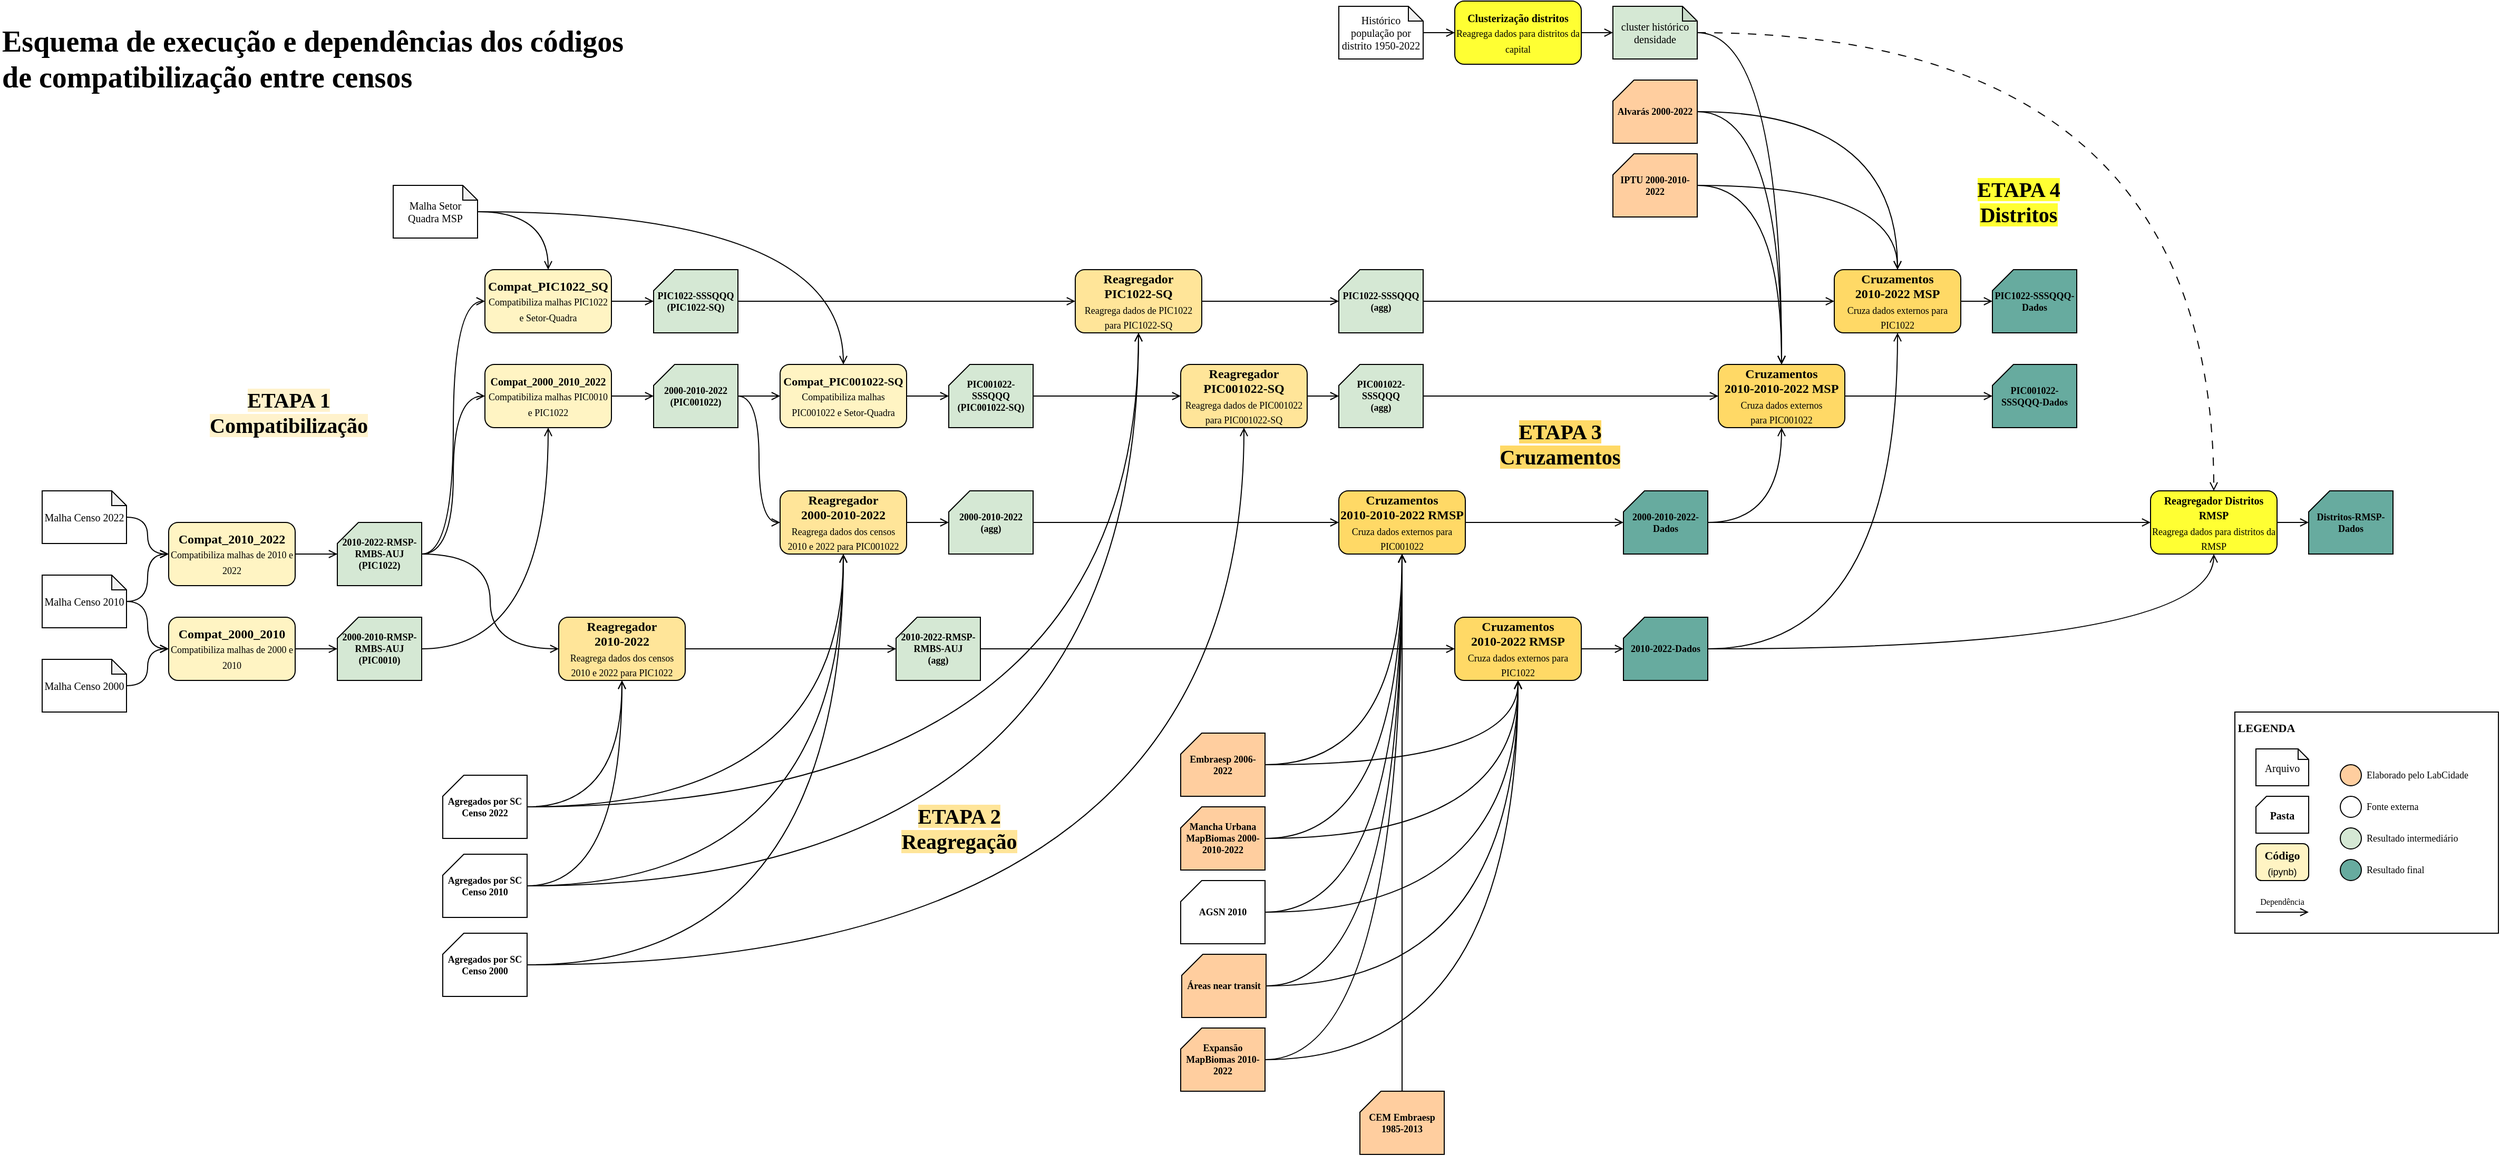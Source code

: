 <mxfile version="24.2.5" type="google">
  <diagram id="41iqeQc1OcxCkbP8VJdJ" name="Página-1">
    <mxGraphModel grid="1" page="1" gridSize="10" guides="1" tooltips="1" connect="1" arrows="1" fold="1" pageScale="1" pageWidth="827" pageHeight="1169" math="0" shadow="0">
      <root>
        <mxCell id="0" />
        <mxCell id="1" parent="0" />
        <mxCell id="UP7Nsgy8BwjxdmnTmSOG-8" style="edgeStyle=orthogonalEdgeStyle;rounded=0;orthogonalLoop=1;jettySize=auto;html=1;fontFamily=Fira Sans;fontSource=https%3A%2F%2Ffonts.googleapis.com%2Fcss%3Ffamily%3DFira%2BSans;fontSize=9;curved=1;endArrow=open;endFill=0;startArrow=none;entryX=0;entryY=0.5;entryDx=0;entryDy=0;" edge="1" parent="1" source="UP7Nsgy8BwjxdmnTmSOG-4" target="UP7Nsgy8BwjxdmnTmSOG-6">
          <mxGeometry relative="1" as="geometry" />
        </mxCell>
        <mxCell id="UP7Nsgy8BwjxdmnTmSOG-1" value="&lt;font data-font-src=&quot;https://fonts.googleapis.com/css?family=Fira+Sans&quot; face=&quot;Fira Sans&quot;&gt;&lt;b&gt;Compat_2010_2022&lt;/b&gt;&lt;br&gt;&lt;font style=&quot;font-size: 9px;&quot;&gt;Compatibiliza malhas de 2010 e 2022&lt;/font&gt;&lt;/font&gt;" style="rounded=1;whiteSpace=wrap;html=1;fillColor=#FFF4C3;" vertex="1" parent="1">
          <mxGeometry x="200" y="510" width="120" height="60" as="geometry" />
        </mxCell>
        <mxCell id="UP7Nsgy8BwjxdmnTmSOG-2" value="&lt;font data-font-src=&quot;https://fonts.googleapis.com/css?family=Fira+Sans&quot; face=&quot;Fira Sans&quot;&gt;&lt;b&gt;Compat_2000_2010&lt;/b&gt;&lt;br&gt;&lt;font style=&quot;font-size: 9px;&quot;&gt;Compatibiliza malhas de 2000 e 2010&lt;/font&gt;&lt;/font&gt;" style="rounded=1;whiteSpace=wrap;html=1;fillColor=#FFF4C3;" vertex="1" parent="1">
          <mxGeometry x="200" y="600" width="120" height="60" as="geometry" />
        </mxCell>
        <mxCell id="UP7Nsgy8BwjxdmnTmSOG-28" value="" style="edgeStyle=orthogonalEdgeStyle;curved=1;rounded=0;orthogonalLoop=1;jettySize=auto;html=1;fontFamily=Fira Sans;fontSource=https%3A%2F%2Ffonts.googleapis.com%2Fcss%3Ffamily%3DFira%2BSans;fontSize=10;endArrow=open;endFill=0;" edge="1" parent="1" source="UP7Nsgy8BwjxdmnTmSOG-5" target="UP7Nsgy8BwjxdmnTmSOG-7">
          <mxGeometry relative="1" as="geometry" />
        </mxCell>
        <mxCell id="UP7Nsgy8BwjxdmnTmSOG-5" value="&lt;b&gt;2000-2010-RMSP-RMBS-AUJ&lt;br&gt;(PIC0010)&lt;br&gt;&lt;/b&gt;" style="shape=card;whiteSpace=wrap;html=1;fontFamily=Fira Sans;fontSource=https%3A%2F%2Ffonts.googleapis.com%2Fcss%3Ffamily%3DFira%2BSans;fontSize=9;size=20;fillColor=#D5E8D4;" vertex="1" parent="1">
          <mxGeometry x="360" y="600" width="80" height="60" as="geometry" />
        </mxCell>
        <mxCell id="UP7Nsgy8BwjxdmnTmSOG-6" value="&lt;font data-font-src=&quot;https://fonts.googleapis.com/css?family=Fira+Sans&quot; face=&quot;Fira Sans&quot;&gt;&lt;b&gt;Compat_PIC1022_SQ&lt;/b&gt;&lt;br&gt;&lt;font style=&quot;font-size: 9px;&quot;&gt;Compatibiliza malhas PIC1022 e Setor-Quadra&lt;/font&gt;&lt;/font&gt;" style="rounded=1;whiteSpace=wrap;html=1;fillColor=#FFF4C3;" vertex="1" parent="1">
          <mxGeometry x="500" y="270" width="120" height="60" as="geometry" />
        </mxCell>
        <mxCell id="UP7Nsgy8BwjxdmnTmSOG-7" value="&lt;font data-font-src=&quot;https://fonts.googleapis.com/css?family=Fira+Sans&quot; face=&quot;Fira Sans&quot;&gt;&lt;b&gt;&lt;font style=&quot;font-size: 10px;&quot;&gt;Compat_2000_2010_2022&lt;/font&gt;&lt;/b&gt;&lt;br&gt;&lt;font style=&quot;font-size: 9px;&quot;&gt;Compatibiliza malhas PIC0010 e PIC1022&lt;/font&gt;&lt;/font&gt;" style="rounded=1;whiteSpace=wrap;html=1;fillColor=#FFF4C3;strokeColor=#000000;fontColor=#000000;" vertex="1" parent="1">
          <mxGeometry x="500" y="360" width="120" height="60" as="geometry" />
        </mxCell>
        <mxCell id="UP7Nsgy8BwjxdmnTmSOG-9" style="edgeStyle=orthogonalEdgeStyle;rounded=0;orthogonalLoop=1;jettySize=auto;html=1;fontFamily=Fira Sans;fontSource=https%3A%2F%2Ffonts.googleapis.com%2Fcss%3Ffamily%3DFira%2BSans;fontSize=9;curved=1;endArrow=open;endFill=0;" edge="1" parent="1" source="UP7Nsgy8BwjxdmnTmSOG-1" target="UP7Nsgy8BwjxdmnTmSOG-4">
          <mxGeometry relative="1" as="geometry">
            <mxPoint x="330.0" y="550" as="sourcePoint" />
            <mxPoint x="420" y="490" as="targetPoint" />
          </mxGeometry>
        </mxCell>
        <mxCell id="UP7Nsgy8BwjxdmnTmSOG-10" style="edgeStyle=orthogonalEdgeStyle;rounded=0;orthogonalLoop=1;jettySize=auto;html=1;fontFamily=Fira Sans;fontSource=https%3A%2F%2Ffonts.googleapis.com%2Fcss%3Ffamily%3DFira%2BSans;fontSize=9;curved=1;endArrow=open;endFill=0;" edge="1" parent="1" source="UP7Nsgy8BwjxdmnTmSOG-2" target="UP7Nsgy8BwjxdmnTmSOG-5">
          <mxGeometry relative="1" as="geometry">
            <mxPoint x="330.0" y="550" as="sourcePoint" />
            <mxPoint x="400" y="500" as="targetPoint" />
          </mxGeometry>
        </mxCell>
        <mxCell id="UP7Nsgy8BwjxdmnTmSOG-11" style="edgeStyle=orthogonalEdgeStyle;rounded=0;orthogonalLoop=1;jettySize=auto;html=1;fontFamily=Fira Sans;fontSource=https%3A%2F%2Ffonts.googleapis.com%2Fcss%3Ffamily%3DFira%2BSans;fontSize=9;curved=1;endArrow=open;endFill=0;entryX=0;entryY=0.5;entryDx=0;entryDy=0;" edge="1" parent="1" source="UP7Nsgy8BwjxdmnTmSOG-4" target="UP7Nsgy8BwjxdmnTmSOG-7">
          <mxGeometry relative="1" as="geometry">
            <mxPoint x="330.0" y="550" as="sourcePoint" />
            <mxPoint x="400" y="500" as="targetPoint" />
          </mxGeometry>
        </mxCell>
        <mxCell id="UP7Nsgy8BwjxdmnTmSOG-4" value="&lt;b&gt;2010-2022-RMSP-RMBS-AUJ&lt;br&gt;(PIC1022)&lt;br&gt;&lt;/b&gt;" style="shape=card;whiteSpace=wrap;html=1;fontFamily=Fira Sans;fontSource=https%3A%2F%2Ffonts.googleapis.com%2Fcss%3Ffamily%3DFira%2BSans;fontSize=9;size=20;fillColor=#D5E8D4;" vertex="1" parent="1">
          <mxGeometry x="360" y="510" width="80" height="60" as="geometry" />
        </mxCell>
        <mxCell id="UP7Nsgy8BwjxdmnTmSOG-13" value="" style="edgeStyle=orthogonalEdgeStyle;rounded=0;orthogonalLoop=1;jettySize=auto;html=1;fontFamily=Fira Sans;fontSource=https%3A%2F%2Ffonts.googleapis.com%2Fcss%3Ffamily%3DFira%2BSans;fontSize=9;curved=1;endArrow=none;endFill=0;" edge="1" parent="1" source="UP7Nsgy8BwjxdmnTmSOG-1" target="UP7Nsgy8BwjxdmnTmSOG-4">
          <mxGeometry relative="1" as="geometry">
            <mxPoint x="320.0" y="540" as="sourcePoint" />
            <mxPoint x="580.0" y="420" as="targetPoint" />
          </mxGeometry>
        </mxCell>
        <mxCell id="UP7Nsgy8BwjxdmnTmSOG-15" value="Malha Setor Quadra MSP" style="shape=note;whiteSpace=wrap;html=1;backgroundOutline=1;darkOpacity=0.05;fontFamily=Fira Sans;fontSource=https%3A%2F%2Ffonts.googleapis.com%2Fcss%3Ffamily%3DFira%2BSans;fontSize=10;size=14;" vertex="1" parent="1">
          <mxGeometry x="413" y="190" width="80" height="50" as="geometry" />
        </mxCell>
        <mxCell id="UP7Nsgy8BwjxdmnTmSOG-16" value="Malha Censo 2000" style="shape=note;whiteSpace=wrap;html=1;backgroundOutline=1;darkOpacity=0.05;fontFamily=Fira Sans;fontSource=https%3A%2F%2Ffonts.googleapis.com%2Fcss%3Ffamily%3DFira%2BSans;fontSize=10;size=14;" vertex="1" parent="1">
          <mxGeometry x="80" y="640" width="80" height="50" as="geometry" />
        </mxCell>
        <mxCell id="UP7Nsgy8BwjxdmnTmSOG-17" value="Malha Censo 2010" style="shape=note;whiteSpace=wrap;html=1;backgroundOutline=1;darkOpacity=0.05;fontFamily=Fira Sans;fontSource=https%3A%2F%2Ffonts.googleapis.com%2Fcss%3Ffamily%3DFira%2BSans;fontSize=10;size=14;" vertex="1" parent="1">
          <mxGeometry x="80" y="560" width="80" height="50" as="geometry" />
        </mxCell>
        <mxCell id="UP7Nsgy8BwjxdmnTmSOG-18" value="Malha Censo 2022" style="shape=note;whiteSpace=wrap;html=1;backgroundOutline=1;darkOpacity=0.05;fontFamily=Fira Sans;fontSource=https%3A%2F%2Ffonts.googleapis.com%2Fcss%3Ffamily%3DFira%2BSans;fontSize=10;size=14;" vertex="1" parent="1">
          <mxGeometry x="80" y="480" width="80" height="50" as="geometry" />
        </mxCell>
        <mxCell id="UP7Nsgy8BwjxdmnTmSOG-21" style="edgeStyle=orthogonalEdgeStyle;rounded=0;orthogonalLoop=1;jettySize=auto;html=1;fontFamily=Fira Sans;fontSource=https%3A%2F%2Ffonts.googleapis.com%2Fcss%3Ffamily%3DFira%2BSans;fontSize=9;curved=1;endArrow=open;endFill=0;startArrow=none;" edge="1" parent="1" source="UP7Nsgy8BwjxdmnTmSOG-16" target="UP7Nsgy8BwjxdmnTmSOG-2">
          <mxGeometry relative="1" as="geometry">
            <mxPoint x="450" y="550" as="sourcePoint" />
            <mxPoint x="510" y="500" as="targetPoint" />
          </mxGeometry>
        </mxCell>
        <mxCell id="UP7Nsgy8BwjxdmnTmSOG-22" style="edgeStyle=orthogonalEdgeStyle;rounded=0;orthogonalLoop=1;jettySize=auto;html=1;fontFamily=Fira Sans;fontSource=https%3A%2F%2Ffonts.googleapis.com%2Fcss%3Ffamily%3DFira%2BSans;fontSize=9;curved=1;endArrow=open;endFill=0;startArrow=none;" edge="1" parent="1" source="UP7Nsgy8BwjxdmnTmSOG-17" target="UP7Nsgy8BwjxdmnTmSOG-2">
          <mxGeometry relative="1" as="geometry">
            <mxPoint x="170" y="640" as="sourcePoint" />
            <mxPoint x="210" y="640" as="targetPoint" />
          </mxGeometry>
        </mxCell>
        <mxCell id="UP7Nsgy8BwjxdmnTmSOG-23" style="edgeStyle=orthogonalEdgeStyle;rounded=0;orthogonalLoop=1;jettySize=auto;html=1;fontFamily=Fira Sans;fontSource=https%3A%2F%2Ffonts.googleapis.com%2Fcss%3Ffamily%3DFira%2BSans;fontSize=9;curved=1;endArrow=open;endFill=0;startArrow=none;" edge="1" parent="1" source="UP7Nsgy8BwjxdmnTmSOG-17" target="UP7Nsgy8BwjxdmnTmSOG-1">
          <mxGeometry relative="1" as="geometry">
            <mxPoint x="170" y="585" as="sourcePoint" />
            <mxPoint x="210" y="640" as="targetPoint" />
          </mxGeometry>
        </mxCell>
        <mxCell id="UP7Nsgy8BwjxdmnTmSOG-24" style="edgeStyle=orthogonalEdgeStyle;rounded=0;orthogonalLoop=1;jettySize=auto;html=1;fontFamily=Fira Sans;fontSource=https%3A%2F%2Ffonts.googleapis.com%2Fcss%3Ffamily%3DFira%2BSans;fontSize=9;curved=1;endArrow=open;endFill=0;startArrow=none;" edge="1" parent="1" source="UP7Nsgy8BwjxdmnTmSOG-18" target="UP7Nsgy8BwjxdmnTmSOG-1">
          <mxGeometry relative="1" as="geometry">
            <mxPoint x="180" y="595" as="sourcePoint" />
            <mxPoint x="220" y="650" as="targetPoint" />
          </mxGeometry>
        </mxCell>
        <mxCell id="UP7Nsgy8BwjxdmnTmSOG-25" style="edgeStyle=orthogonalEdgeStyle;rounded=0;orthogonalLoop=1;jettySize=auto;html=1;fontFamily=Fira Sans;fontSource=https%3A%2F%2Ffonts.googleapis.com%2Fcss%3Ffamily%3DFira%2BSans;fontSize=9;curved=1;endArrow=open;endFill=0;startArrow=none;" edge="1" parent="1" source="UP7Nsgy8BwjxdmnTmSOG-15" target="UP7Nsgy8BwjxdmnTmSOG-6">
          <mxGeometry relative="1" as="geometry">
            <mxPoint x="190" y="605" as="sourcePoint" />
            <mxPoint x="230" y="660" as="targetPoint" />
          </mxGeometry>
        </mxCell>
        <mxCell id="UP7Nsgy8BwjxdmnTmSOG-26" value="&lt;font data-font-src=&quot;https://fonts.googleapis.com/css?family=Fira+Sans&quot; face=&quot;Fira Sans&quot;&gt;&lt;b&gt;&lt;font style=&quot;font-size: 11px;&quot;&gt;Compat_PIC001022-SQ&lt;/font&gt;&lt;/b&gt;&lt;br&gt;&lt;font style=&quot;font-size: 9px;&quot;&gt;Compatibiliza malhas PIC001022 e Setor-Quadra&lt;/font&gt;&lt;/font&gt;" style="rounded=1;whiteSpace=wrap;html=1;fillColor=#FFF4C3;strokeColor=#000000;fontColor=#000000;" vertex="1" parent="1">
          <mxGeometry x="780" y="360" width="120" height="60" as="geometry" />
        </mxCell>
        <mxCell id="UP7Nsgy8BwjxdmnTmSOG-27" value="&lt;b&gt;2000-2010-2022&lt;br&gt;(PIC001022)&lt;br&gt;&lt;/b&gt;" style="shape=card;whiteSpace=wrap;html=1;fontFamily=Fira Sans;fontSource=https%3A%2F%2Ffonts.googleapis.com%2Fcss%3Ffamily%3DFira%2BSans;fontSize=9;size=20;fillColor=#D5E8D4;" vertex="1" parent="1">
          <mxGeometry x="660" y="360" width="80" height="60" as="geometry" />
        </mxCell>
        <mxCell id="UP7Nsgy8BwjxdmnTmSOG-29" style="edgeStyle=orthogonalEdgeStyle;rounded=0;orthogonalLoop=1;jettySize=auto;html=1;fontFamily=Fira Sans;fontSource=https%3A%2F%2Ffonts.googleapis.com%2Fcss%3Ffamily%3DFira%2BSans;fontSize=9;curved=1;endArrow=open;endFill=0;" edge="1" parent="1" source="UP7Nsgy8BwjxdmnTmSOG-7" target="UP7Nsgy8BwjxdmnTmSOG-27">
          <mxGeometry relative="1" as="geometry">
            <mxPoint x="450" y="640" as="sourcePoint" />
            <mxPoint x="510" y="600" as="targetPoint" />
          </mxGeometry>
        </mxCell>
        <mxCell id="UP7Nsgy8BwjxdmnTmSOG-30" style="edgeStyle=orthogonalEdgeStyle;rounded=0;orthogonalLoop=1;jettySize=auto;html=1;fontFamily=Fira Sans;fontSource=https%3A%2F%2Ffonts.googleapis.com%2Fcss%3Ffamily%3DFira%2BSans;fontSize=9;curved=1;endArrow=open;endFill=0;startArrow=none;" edge="1" parent="1" source="UP7Nsgy8BwjxdmnTmSOG-27" target="UP7Nsgy8BwjxdmnTmSOG-26">
          <mxGeometry relative="1" as="geometry">
            <mxPoint x="450" y="455.0" as="sourcePoint" />
            <mxPoint x="510" y="499.966" as="targetPoint" />
          </mxGeometry>
        </mxCell>
        <mxCell id="UP7Nsgy8BwjxdmnTmSOG-31" style="edgeStyle=orthogonalEdgeStyle;rounded=0;orthogonalLoop=1;jettySize=auto;html=1;fontFamily=Fira Sans;fontSource=https%3A%2F%2Ffonts.googleapis.com%2Fcss%3Ffamily%3DFira%2BSans;fontSize=9;curved=1;endArrow=open;endFill=0;startArrow=none;" edge="1" parent="1" source="UP7Nsgy8BwjxdmnTmSOG-15" target="UP7Nsgy8BwjxdmnTmSOG-26">
          <mxGeometry relative="1" as="geometry">
            <mxPoint x="460" y="465.0" as="sourcePoint" />
            <mxPoint x="520" y="509.966" as="targetPoint" />
          </mxGeometry>
        </mxCell>
        <mxCell id="UP7Nsgy8BwjxdmnTmSOG-32" value="&lt;b&gt;PIC1022-SSSQQQ (PIC1022-SQ)&lt;br&gt;&lt;/b&gt;" style="shape=card;whiteSpace=wrap;html=1;fontFamily=Fira Sans;fontSource=https%3A%2F%2Ffonts.googleapis.com%2Fcss%3Ffamily%3DFira%2BSans;fontSize=9;size=20;fillColor=#D5E8D4;" vertex="1" parent="1">
          <mxGeometry x="660" y="270" width="80" height="60" as="geometry" />
        </mxCell>
        <mxCell id="UP7Nsgy8BwjxdmnTmSOG-33" value="&lt;b&gt;PIC001022-SSSQQQ (PIC001022-SQ)&lt;br&gt;&lt;/b&gt;" style="shape=card;whiteSpace=wrap;html=1;fontFamily=Fira Sans;fontSource=https%3A%2F%2Ffonts.googleapis.com%2Fcss%3Ffamily%3DFira%2BSans;fontSize=9;size=20;fillColor=#D5E8D4;" vertex="1" parent="1">
          <mxGeometry x="940" y="360" width="80" height="60" as="geometry" />
        </mxCell>
        <mxCell id="UP7Nsgy8BwjxdmnTmSOG-35" style="edgeStyle=orthogonalEdgeStyle;rounded=0;orthogonalLoop=1;jettySize=auto;html=1;fontFamily=Fira Sans;fontSource=https%3A%2F%2Ffonts.googleapis.com%2Fcss%3Ffamily%3DFira%2BSans;fontSize=9;curved=1;endArrow=open;endFill=0;" edge="1" parent="1" source="UP7Nsgy8BwjxdmnTmSOG-6" target="UP7Nsgy8BwjxdmnTmSOG-32">
          <mxGeometry relative="1" as="geometry">
            <mxPoint x="330" y="640.0" as="sourcePoint" />
            <mxPoint x="370" y="640.0" as="targetPoint" />
          </mxGeometry>
        </mxCell>
        <mxCell id="UP7Nsgy8BwjxdmnTmSOG-36" style="edgeStyle=orthogonalEdgeStyle;rounded=0;orthogonalLoop=1;jettySize=auto;html=1;fontFamily=Fira Sans;fontSource=https%3A%2F%2Ffonts.googleapis.com%2Fcss%3Ffamily%3DFira%2BSans;fontSize=9;curved=1;endArrow=open;endFill=0;" edge="1" parent="1" source="UP7Nsgy8BwjxdmnTmSOG-26" target="UP7Nsgy8BwjxdmnTmSOG-33">
          <mxGeometry relative="1" as="geometry">
            <mxPoint x="630" y="510.0" as="sourcePoint" />
            <mxPoint x="670" y="510.0" as="targetPoint" />
          </mxGeometry>
        </mxCell>
        <mxCell id="UP7Nsgy8BwjxdmnTmSOG-37" value="&lt;font data-font-src=&quot;https://fonts.googleapis.com/css?family=Fira+Sans&quot; face=&quot;Fira Sans&quot;&gt;&lt;b&gt;Reagregador&lt;br&gt;2010-2022&lt;/b&gt;&lt;br&gt;&lt;font style=&quot;font-size: 9px;&quot;&gt;Reagrega dados dos censos 2010 e 2022 para PIC1022&lt;/font&gt;&lt;/font&gt;" style="rounded=1;whiteSpace=wrap;html=1;fillColor=#FFE599;" vertex="1" parent="1">
          <mxGeometry x="570" y="600" width="120" height="60" as="geometry" />
        </mxCell>
        <mxCell id="UP7Nsgy8BwjxdmnTmSOG-38" value="&lt;b&gt;Agregados por SC Censo 2000&lt;br&gt;&lt;/b&gt;" style="shape=card;whiteSpace=wrap;html=1;fontFamily=Fira Sans;fontSource=https%3A%2F%2Ffonts.googleapis.com%2Fcss%3Ffamily%3DFira%2BSans;fontSize=9;size=20;fillColor=#FFFFFF;" vertex="1" parent="1">
          <mxGeometry x="460" y="900" width="80" height="60" as="geometry" />
        </mxCell>
        <mxCell id="UP7Nsgy8BwjxdmnTmSOG-39" style="edgeStyle=orthogonalEdgeStyle;rounded=0;orthogonalLoop=1;jettySize=auto;html=1;fontFamily=Fira Sans;fontSource=https%3A%2F%2Ffonts.googleapis.com%2Fcss%3Ffamily%3DFira%2BSans;fontSize=9;curved=1;endArrow=open;endFill=0;entryX=0;entryY=0.5;entryDx=0;entryDy=0;" edge="1" parent="1" source="UP7Nsgy8BwjxdmnTmSOG-4" target="UP7Nsgy8BwjxdmnTmSOG-37">
          <mxGeometry relative="1" as="geometry">
            <mxPoint x="450" y="550.029" as="sourcePoint" />
            <mxPoint x="510" y="600.029" as="targetPoint" />
          </mxGeometry>
        </mxCell>
        <mxCell id="UP7Nsgy8BwjxdmnTmSOG-40" style="edgeStyle=orthogonalEdgeStyle;rounded=0;orthogonalLoop=1;jettySize=auto;html=1;fontFamily=Fira Sans;fontSource=https%3A%2F%2Ffonts.googleapis.com%2Fcss%3Ffamily%3DFira%2BSans;fontSize=9;curved=1;endArrow=open;endFill=0;" edge="1" parent="1" source="UP7Nsgy8BwjxdmnTmSOG-41" target="UP7Nsgy8BwjxdmnTmSOG-37">
          <mxGeometry relative="1" as="geometry">
            <mxPoint x="500" y="760" as="sourcePoint" />
            <mxPoint x="580" y="680" as="targetPoint" />
          </mxGeometry>
        </mxCell>
        <mxCell id="UP7Nsgy8BwjxdmnTmSOG-41" value="&lt;b&gt;Agregados por SC Censo 2010&lt;br&gt;&lt;/b&gt;" style="shape=card;whiteSpace=wrap;html=1;fontFamily=Fira Sans;fontSource=https%3A%2F%2Ffonts.googleapis.com%2Fcss%3Ffamily%3DFira%2BSans;fontSize=9;size=20;fillColor=#FFFFFF;" vertex="1" parent="1">
          <mxGeometry x="460" y="825" width="80" height="60" as="geometry" />
        </mxCell>
        <mxCell id="UP7Nsgy8BwjxdmnTmSOG-42" value="&lt;b&gt;Agregados por SC Censo 2022&lt;br&gt;&lt;/b&gt;" style="shape=card;whiteSpace=wrap;html=1;fontFamily=Fira Sans;fontSource=https%3A%2F%2Ffonts.googleapis.com%2Fcss%3Ffamily%3DFira%2BSans;fontSize=9;size=20;fillColor=#FFFFFF;" vertex="1" parent="1">
          <mxGeometry x="460" y="750" width="80" height="60" as="geometry" />
        </mxCell>
        <mxCell id="UP7Nsgy8BwjxdmnTmSOG-43" style="edgeStyle=orthogonalEdgeStyle;rounded=0;orthogonalLoop=1;jettySize=auto;html=1;fontFamily=Fira Sans;fontSource=https%3A%2F%2Ffonts.googleapis.com%2Fcss%3Ffamily%3DFira%2BSans;fontSize=9;curved=1;endArrow=open;endFill=0;" edge="1" parent="1" source="UP7Nsgy8BwjxdmnTmSOG-42" target="UP7Nsgy8BwjxdmnTmSOG-37">
          <mxGeometry relative="1" as="geometry">
            <mxPoint x="530" y="745" as="sourcePoint" />
            <mxPoint x="640.034" y="670.0" as="targetPoint" />
          </mxGeometry>
        </mxCell>
        <mxCell id="UP7Nsgy8BwjxdmnTmSOG-45" value="&lt;b&gt;2010-2022-RMSP-RMBS-AUJ&lt;br&gt;(agg)&lt;br&gt;&lt;/b&gt;" style="shape=card;whiteSpace=wrap;html=1;fontFamily=Fira Sans;fontSource=https%3A%2F%2Ffonts.googleapis.com%2Fcss%3Ffamily%3DFira%2BSans;fontSize=9;size=20;fillColor=#D5E8D4;" vertex="1" parent="1">
          <mxGeometry x="890" y="600" width="80" height="60" as="geometry" />
        </mxCell>
        <mxCell id="UP7Nsgy8BwjxdmnTmSOG-46" style="edgeStyle=orthogonalEdgeStyle;rounded=0;orthogonalLoop=1;jettySize=auto;html=1;fontFamily=Fira Sans;fontSource=https%3A%2F%2Ffonts.googleapis.com%2Fcss%3Ffamily%3DFira%2BSans;fontSize=9;curved=1;endArrow=open;endFill=0;" edge="1" parent="1" source="UP7Nsgy8BwjxdmnTmSOG-37" target="UP7Nsgy8BwjxdmnTmSOG-45">
          <mxGeometry relative="1" as="geometry">
            <mxPoint x="450" y="549.966" as="sourcePoint" />
            <mxPoint x="580" y="640.0" as="targetPoint" />
          </mxGeometry>
        </mxCell>
        <mxCell id="UP7Nsgy8BwjxdmnTmSOG-48" value="&lt;font data-font-src=&quot;https://fonts.googleapis.com/css?family=Fira+Sans&quot; face=&quot;Fira Sans&quot;&gt;&lt;b&gt;Cruzamentos&lt;br&gt;2010-2022 RMSP&lt;/b&gt;&lt;br&gt;&lt;font style=&quot;font-size: 9px;&quot;&gt;Cruza dados externos para PIC1022&lt;/font&gt;&lt;/font&gt;" style="rounded=1;whiteSpace=wrap;html=1;fillColor=#FFD966;" vertex="1" parent="1">
          <mxGeometry x="1420" y="600" width="120" height="60" as="geometry" />
        </mxCell>
        <mxCell id="UP7Nsgy8BwjxdmnTmSOG-49" value="&lt;font data-font-src=&quot;https://fonts.googleapis.com/css?family=Fira+Sans&quot; face=&quot;Fira Sans&quot;&gt;&lt;b&gt;Reagregador&lt;br&gt;2000-2010-2022&lt;/b&gt;&lt;br&gt;&lt;font style=&quot;font-size: 9px;&quot;&gt;Reagrega dados dos censos 2010 e 2022 para PIC001022&lt;/font&gt;&lt;/font&gt;" style="rounded=1;whiteSpace=wrap;html=1;fillColor=#FFE599;strokeColor=#000000;fontColor=#000000;" vertex="1" parent="1">
          <mxGeometry x="780" y="480" width="120" height="60" as="geometry" />
        </mxCell>
        <mxCell id="UP7Nsgy8BwjxdmnTmSOG-50" style="edgeStyle=orthogonalEdgeStyle;rounded=0;orthogonalLoop=1;jettySize=auto;html=1;fontFamily=Fira Sans;fontSource=https%3A%2F%2Ffonts.googleapis.com%2Fcss%3Ffamily%3DFira%2BSans;fontSize=9;curved=1;endArrow=open;endFill=0;" edge="1" parent="1" source="UP7Nsgy8BwjxdmnTmSOG-42" target="UP7Nsgy8BwjxdmnTmSOG-49">
          <mxGeometry relative="1" as="geometry">
            <mxPoint x="560" y="805" as="sourcePoint" />
            <mxPoint x="640.034" y="670.0" as="targetPoint" />
          </mxGeometry>
        </mxCell>
        <mxCell id="UP7Nsgy8BwjxdmnTmSOG-51" style="edgeStyle=orthogonalEdgeStyle;rounded=0;orthogonalLoop=1;jettySize=auto;html=1;fontFamily=Fira Sans;fontSource=https%3A%2F%2Ffonts.googleapis.com%2Fcss%3Ffamily%3DFira%2BSans;fontSize=9;curved=1;endArrow=open;endFill=0;" edge="1" parent="1" source="UP7Nsgy8BwjxdmnTmSOG-41" target="UP7Nsgy8BwjxdmnTmSOG-49">
          <mxGeometry relative="1" as="geometry">
            <mxPoint x="570" y="815" as="sourcePoint" />
            <mxPoint x="650.034" y="680.0" as="targetPoint" />
          </mxGeometry>
        </mxCell>
        <mxCell id="UP7Nsgy8BwjxdmnTmSOG-52" style="edgeStyle=orthogonalEdgeStyle;rounded=0;orthogonalLoop=1;jettySize=auto;html=1;fontFamily=Fira Sans;fontSource=https%3A%2F%2Ffonts.googleapis.com%2Fcss%3Ffamily%3DFira%2BSans;fontSize=9;curved=1;endArrow=open;endFill=0;" edge="1" parent="1" source="UP7Nsgy8BwjxdmnTmSOG-38" target="UP7Nsgy8BwjxdmnTmSOG-49">
          <mxGeometry relative="1" as="geometry">
            <mxPoint x="560" y="729.966" as="sourcePoint" />
            <mxPoint x="840.034" y="550.0" as="targetPoint" />
          </mxGeometry>
        </mxCell>
        <mxCell id="UP7Nsgy8BwjxdmnTmSOG-53" style="edgeStyle=orthogonalEdgeStyle;rounded=0;orthogonalLoop=1;jettySize=auto;html=1;fontFamily=Fira Sans;fontSource=https%3A%2F%2Ffonts.googleapis.com%2Fcss%3Ffamily%3DFira%2BSans;fontSize=9;curved=1;endArrow=open;endFill=0;" edge="1" parent="1" source="UP7Nsgy8BwjxdmnTmSOG-45" target="UP7Nsgy8BwjxdmnTmSOG-48">
          <mxGeometry relative="1" as="geometry">
            <mxPoint x="700" y="640" as="sourcePoint" />
            <mxPoint x="900" y="640" as="targetPoint" />
          </mxGeometry>
        </mxCell>
        <mxCell id="UP7Nsgy8BwjxdmnTmSOG-54" value="&lt;b&gt;2000-2010-2022&lt;br&gt;(agg)&lt;br&gt;&lt;/b&gt;" style="shape=card;whiteSpace=wrap;html=1;fontFamily=Fira Sans;fontSource=https%3A%2F%2Ffonts.googleapis.com%2Fcss%3Ffamily%3DFira%2BSans;fontSize=9;size=20;fillColor=#D5E8D4;" vertex="1" parent="1">
          <mxGeometry x="940" y="480" width="80" height="60" as="geometry" />
        </mxCell>
        <mxCell id="UP7Nsgy8BwjxdmnTmSOG-55" style="edgeStyle=orthogonalEdgeStyle;rounded=0;orthogonalLoop=1;jettySize=auto;html=1;fontFamily=Fira Sans;fontSource=https%3A%2F%2Ffonts.googleapis.com%2Fcss%3Ffamily%3DFira%2BSans;fontSize=9;curved=1;endArrow=open;endFill=0;entryX=0;entryY=0.5;entryDx=0;entryDy=0;" edge="1" parent="1" source="UP7Nsgy8BwjxdmnTmSOG-27" target="UP7Nsgy8BwjxdmnTmSOG-49">
          <mxGeometry relative="1" as="geometry">
            <mxPoint x="730" y="520" as="sourcePoint" />
            <mxPoint x="780" y="520" as="targetPoint" />
          </mxGeometry>
        </mxCell>
        <mxCell id="UP7Nsgy8BwjxdmnTmSOG-56" style="edgeStyle=orthogonalEdgeStyle;rounded=0;orthogonalLoop=1;jettySize=auto;html=1;fontFamily=Fira Sans;fontSource=https%3A%2F%2Ffonts.googleapis.com%2Fcss%3Ffamily%3DFira%2BSans;fontSize=9;curved=1;endArrow=open;endFill=0;" edge="1" parent="1" source="UP7Nsgy8BwjxdmnTmSOG-49" target="UP7Nsgy8BwjxdmnTmSOG-54">
          <mxGeometry relative="1" as="geometry">
            <mxPoint x="910" y="400" as="sourcePoint" />
            <mxPoint x="950" y="400" as="targetPoint" />
          </mxGeometry>
        </mxCell>
        <mxCell id="UP7Nsgy8BwjxdmnTmSOG-57" value="&lt;font data-font-src=&quot;https://fonts.googleapis.com/css?family=Fira+Sans&quot; face=&quot;Fira Sans&quot;&gt;&lt;b&gt;Cruzamentos&lt;br&gt;2010-2010-2022 RMSP&lt;/b&gt;&lt;br&gt;&lt;font style=&quot;font-size: 9px;&quot;&gt;Cruza dados externos para PIC001022&lt;/font&gt;&lt;/font&gt;" style="rounded=1;whiteSpace=wrap;html=1;fillColor=#FFD966;strokeColor=#000000;fontColor=#000000;" vertex="1" parent="1">
          <mxGeometry x="1310" y="480" width="120" height="60" as="geometry" />
        </mxCell>
        <mxCell id="UP7Nsgy8BwjxdmnTmSOG-58" style="edgeStyle=orthogonalEdgeStyle;rounded=0;orthogonalLoop=1;jettySize=auto;html=1;fontFamily=Fira Sans;fontSource=https%3A%2F%2Ffonts.googleapis.com%2Fcss%3Ffamily%3DFira%2BSans;fontSize=9;curved=1;endArrow=open;endFill=0;" edge="1" parent="1" source="UP7Nsgy8BwjxdmnTmSOG-54" target="UP7Nsgy8BwjxdmnTmSOG-57">
          <mxGeometry relative="1" as="geometry">
            <mxPoint x="910" y="520" as="sourcePoint" />
            <mxPoint x="950" y="520" as="targetPoint" />
          </mxGeometry>
        </mxCell>
        <mxCell id="UP7Nsgy8BwjxdmnTmSOG-59" value="&lt;b&gt;Expansão MapBiomas 2010-2022&lt;br&gt;&lt;/b&gt;" style="shape=card;whiteSpace=wrap;html=1;fontFamily=Fira Sans;fontSource=https%3A%2F%2Ffonts.googleapis.com%2Fcss%3Ffamily%3DFira%2BSans;fontSize=9;size=20;fillColor=#FFCE9F;" vertex="1" parent="1">
          <mxGeometry x="1160" y="990" width="80" height="60" as="geometry" />
        </mxCell>
        <mxCell id="UP7Nsgy8BwjxdmnTmSOG-60" value="&lt;b&gt;Mancha Urbana MapBiomas 2000-2010-2022&lt;br&gt;&lt;/b&gt;" style="shape=card;whiteSpace=wrap;html=1;fontFamily=Fira Sans;fontSource=https%3A%2F%2Ffonts.googleapis.com%2Fcss%3Ffamily%3DFira%2BSans;fontSize=9;size=20;fillColor=#FFCE9F;" vertex="1" parent="1">
          <mxGeometry x="1160" y="780" width="80" height="60" as="geometry" />
        </mxCell>
        <mxCell id="UP7Nsgy8BwjxdmnTmSOG-61" value="&lt;b&gt;IPTU 2000-2010-2022&lt;br&gt;&lt;/b&gt;" style="shape=card;whiteSpace=wrap;html=1;fontFamily=Fira Sans;fontSource=https%3A%2F%2Ffonts.googleapis.com%2Fcss%3Ffamily%3DFira%2BSans;fontSize=9;size=20;fillColor=#FFCE9F;" vertex="1" parent="1">
          <mxGeometry x="1570" y="160" width="80" height="60" as="geometry" />
        </mxCell>
        <mxCell id="UP7Nsgy8BwjxdmnTmSOG-62" value="&lt;b&gt;Embraesp 2006-2022&lt;br&gt;&lt;/b&gt;" style="shape=card;whiteSpace=wrap;html=1;fontFamily=Fira Sans;fontSource=https%3A%2F%2Ffonts.googleapis.com%2Fcss%3Ffamily%3DFira%2BSans;fontSize=9;size=20;fillColor=#FFCE9F;" vertex="1" parent="1">
          <mxGeometry x="1160" y="710" width="80" height="60" as="geometry" />
        </mxCell>
        <mxCell id="UP7Nsgy8BwjxdmnTmSOG-63" value="&lt;b&gt;CEM Embraesp 1985-2013&lt;br&gt;&lt;/b&gt;" style="shape=card;whiteSpace=wrap;html=1;fontFamily=Fira Sans;fontSource=https%3A%2F%2Ffonts.googleapis.com%2Fcss%3Ffamily%3DFira%2BSans;fontSize=9;size=20;fillColor=#FFCE9F;" vertex="1" parent="1">
          <mxGeometry x="1330" y="1050" width="80" height="60" as="geometry" />
        </mxCell>
        <mxCell id="UP7Nsgy8BwjxdmnTmSOG-64" value="Histórico população por distrito 1950-2022" style="shape=note;whiteSpace=wrap;html=1;backgroundOutline=1;darkOpacity=0.05;fontFamily=Fira Sans;fontSource=https%3A%2F%2Ffonts.googleapis.com%2Fcss%3Ffamily%3DFira%2BSans;fontSize=10;size=14;fillColor=#FFFFFF;" vertex="1" parent="1">
          <mxGeometry x="1310" y="20" width="80" height="50" as="geometry" />
        </mxCell>
        <mxCell id="UP7Nsgy8BwjxdmnTmSOG-65" value="&lt;font data-font-src=&quot;https://fonts.googleapis.com/css?family=Fira+Sans&quot; face=&quot;Fira Sans&quot;&gt;&lt;b&gt;Reagregador&lt;br&gt;PIC001022-SQ&lt;/b&gt;&lt;br&gt;&lt;span style=&quot;font-size: 9px;&quot;&gt;Reagrega dados de PIC001022 para PIC001022-SQ&lt;/span&gt;&lt;br&gt;&lt;/font&gt;" style="rounded=1;whiteSpace=wrap;html=1;fillColor=#FFE599;strokeColor=#000000;fontColor=#000000;" vertex="1" parent="1">
          <mxGeometry x="1160" y="360" width="120" height="60" as="geometry" />
        </mxCell>
        <mxCell id="UP7Nsgy8BwjxdmnTmSOG-66" value="&lt;font data-font-src=&quot;https://fonts.googleapis.com/css?family=Fira+Sans&quot; face=&quot;Fira Sans&quot;&gt;&lt;b&gt;Reagregador&lt;br&gt;PIC1022-SQ&lt;/b&gt;&lt;br&gt;&lt;font style=&quot;font-size: 9px;&quot;&gt;Reagrega dados de PIC1022 para PIC1022-SQ&lt;/font&gt;&lt;/font&gt;" style="rounded=1;whiteSpace=wrap;html=1;fillColor=#FFE599;" vertex="1" parent="1">
          <mxGeometry x="1060" y="270" width="120" height="60" as="geometry" />
        </mxCell>
        <mxCell id="UP7Nsgy8BwjxdmnTmSOG-67" style="edgeStyle=orthogonalEdgeStyle;rounded=0;orthogonalLoop=1;jettySize=auto;html=1;fontFamily=Fira Sans;fontSource=https%3A%2F%2Ffonts.googleapis.com%2Fcss%3Ffamily%3DFira%2BSans;fontSize=9;curved=1;endArrow=open;endFill=0;" edge="1" parent="1" source="UP7Nsgy8BwjxdmnTmSOG-32" target="UP7Nsgy8BwjxdmnTmSOG-66">
          <mxGeometry relative="1" as="geometry">
            <mxPoint x="630" y="310" as="sourcePoint" />
            <mxPoint x="670" y="310" as="targetPoint" />
          </mxGeometry>
        </mxCell>
        <mxCell id="UP7Nsgy8BwjxdmnTmSOG-68" style="edgeStyle=orthogonalEdgeStyle;rounded=0;orthogonalLoop=1;jettySize=auto;html=1;fontFamily=Fira Sans;fontSource=https%3A%2F%2Ffonts.googleapis.com%2Fcss%3Ffamily%3DFira%2BSans;fontSize=9;curved=1;endArrow=open;endFill=0;" edge="1" parent="1" source="UP7Nsgy8BwjxdmnTmSOG-38" target="UP7Nsgy8BwjxdmnTmSOG-65">
          <mxGeometry relative="1" as="geometry">
            <mxPoint x="570" y="880" as="sourcePoint" />
            <mxPoint x="850" y="550" as="targetPoint" />
          </mxGeometry>
        </mxCell>
        <mxCell id="UP7Nsgy8BwjxdmnTmSOG-69" style="edgeStyle=orthogonalEdgeStyle;rounded=0;orthogonalLoop=1;jettySize=auto;html=1;fontFamily=Fira Sans;fontSource=https%3A%2F%2Ffonts.googleapis.com%2Fcss%3Ffamily%3DFira%2BSans;fontSize=9;curved=1;endArrow=open;endFill=0;" edge="1" parent="1" source="UP7Nsgy8BwjxdmnTmSOG-41" target="UP7Nsgy8BwjxdmnTmSOG-66">
          <mxGeometry relative="1" as="geometry">
            <mxPoint x="570" y="805" as="sourcePoint" />
            <mxPoint x="850" y="550" as="targetPoint" />
          </mxGeometry>
        </mxCell>
        <mxCell id="UP7Nsgy8BwjxdmnTmSOG-70" style="edgeStyle=orthogonalEdgeStyle;rounded=0;orthogonalLoop=1;jettySize=auto;html=1;fontFamily=Fira Sans;fontSource=https%3A%2F%2Ffonts.googleapis.com%2Fcss%3Ffamily%3DFira%2BSans;fontSize=9;curved=1;endArrow=open;endFill=0;" edge="1" parent="1" source="UP7Nsgy8BwjxdmnTmSOG-42" target="UP7Nsgy8BwjxdmnTmSOG-66">
          <mxGeometry relative="1" as="geometry">
            <mxPoint x="580" y="815" as="sourcePoint" />
            <mxPoint x="860" y="560" as="targetPoint" />
          </mxGeometry>
        </mxCell>
        <mxCell id="UP7Nsgy8BwjxdmnTmSOG-71" style="edgeStyle=orthogonalEdgeStyle;rounded=0;orthogonalLoop=1;jettySize=auto;html=1;fontFamily=Fira Sans;fontSource=https%3A%2F%2Ffonts.googleapis.com%2Fcss%3Ffamily%3DFira%2BSans;fontSize=9;curved=1;endArrow=open;endFill=0;" edge="1" parent="1" source="UP7Nsgy8BwjxdmnTmSOG-33" target="UP7Nsgy8BwjxdmnTmSOG-65">
          <mxGeometry relative="1" as="geometry">
            <mxPoint x="750" y="310" as="sourcePoint" />
            <mxPoint x="1070" y="310" as="targetPoint" />
          </mxGeometry>
        </mxCell>
        <mxCell id="UP7Nsgy8BwjxdmnTmSOG-72" value="&lt;b&gt;PIC1022-SSSQQQ&lt;/b&gt;&lt;b&gt;&lt;br&gt;(agg)&lt;br&gt;&lt;/b&gt;" style="shape=card;whiteSpace=wrap;html=1;fontFamily=Fira Sans;fontSource=https%3A%2F%2Ffonts.googleapis.com%2Fcss%3Ffamily%3DFira%2BSans;fontSize=9;size=20;fillColor=#D5E8D4;" vertex="1" parent="1">
          <mxGeometry x="1310" y="270" width="80" height="60" as="geometry" />
        </mxCell>
        <mxCell id="UP7Nsgy8BwjxdmnTmSOG-73" value="&lt;b&gt;PIC001022-SSSQQQ&lt;/b&gt;&lt;b&gt;&lt;br&gt;(agg)&lt;br&gt;&lt;/b&gt;" style="shape=card;whiteSpace=wrap;html=1;fontFamily=Fira Sans;fontSource=https%3A%2F%2Ffonts.googleapis.com%2Fcss%3Ffamily%3DFira%2BSans;fontSize=9;size=20;fillColor=#D5E8D4;" vertex="1" parent="1">
          <mxGeometry x="1310" y="360" width="80" height="60" as="geometry" />
        </mxCell>
        <mxCell id="UP7Nsgy8BwjxdmnTmSOG-74" style="edgeStyle=orthogonalEdgeStyle;rounded=0;orthogonalLoop=1;jettySize=auto;html=1;fontFamily=Fira Sans;fontSource=https%3A%2F%2Ffonts.googleapis.com%2Fcss%3Ffamily%3DFira%2BSans;fontSize=9;curved=1;endArrow=open;endFill=0;" edge="1" parent="1" source="UP7Nsgy8BwjxdmnTmSOG-66" target="UP7Nsgy8BwjxdmnTmSOG-72">
          <mxGeometry relative="1" as="geometry">
            <mxPoint x="1120" y="300" as="sourcePoint" />
            <mxPoint x="1070" y="310" as="targetPoint" />
          </mxGeometry>
        </mxCell>
        <mxCell id="UP7Nsgy8BwjxdmnTmSOG-75" style="edgeStyle=orthogonalEdgeStyle;rounded=0;orthogonalLoop=1;jettySize=auto;html=1;fontFamily=Fira Sans;fontSource=https%3A%2F%2Ffonts.googleapis.com%2Fcss%3Ffamily%3DFira%2BSans;fontSize=9;curved=1;endArrow=open;endFill=0;" edge="1" parent="1" source="UP7Nsgy8BwjxdmnTmSOG-65" target="UP7Nsgy8BwjxdmnTmSOG-73">
          <mxGeometry relative="1" as="geometry">
            <mxPoint x="760" y="320" as="sourcePoint" />
            <mxPoint x="1080" y="320" as="targetPoint" />
          </mxGeometry>
        </mxCell>
        <mxCell id="UP7Nsgy8BwjxdmnTmSOG-76" value="&lt;b&gt;Alvarás 2000-2022&lt;br&gt;&lt;/b&gt;" style="shape=card;whiteSpace=wrap;html=1;fontFamily=Fira Sans;fontSource=https%3A%2F%2Ffonts.googleapis.com%2Fcss%3Ffamily%3DFira%2BSans;fontSize=9;size=20;fillColor=#FFCE9F;" vertex="1" parent="1">
          <mxGeometry x="1570" y="90" width="80" height="60" as="geometry" />
        </mxCell>
        <mxCell id="UP7Nsgy8BwjxdmnTmSOG-77" value="&lt;b&gt;AGSN 2010&lt;br&gt;&lt;/b&gt;" style="shape=card;whiteSpace=wrap;html=1;fontFamily=Fira Sans;fontSource=https%3A%2F%2Ffonts.googleapis.com%2Fcss%3Ffamily%3DFira%2BSans;fontSize=9;size=20;fillColor=#FFFFFF;" vertex="1" parent="1">
          <mxGeometry x="1160" y="850" width="80" height="60" as="geometry" />
        </mxCell>
        <mxCell id="UP7Nsgy8BwjxdmnTmSOG-78" value="&lt;font data-font-src=&quot;https://fonts.googleapis.com/css?family=Fira+Sans&quot; face=&quot;Fira Sans&quot;&gt;&lt;b&gt;Cruzamentos&lt;br&gt;2010-2010-2022 MSP&lt;/b&gt;&lt;br&gt;&lt;font style=&quot;font-size: 9px;&quot;&gt;Cruza dados externos para&amp;nbsp;PIC001022&lt;/font&gt;&lt;/font&gt;" style="rounded=1;whiteSpace=wrap;html=1;fillColor=#FFD966;strokeColor=#000000;fontColor=#000000;" vertex="1" parent="1">
          <mxGeometry x="1670" y="360" width="120" height="60" as="geometry" />
        </mxCell>
        <mxCell id="UP7Nsgy8BwjxdmnTmSOG-79" value="&lt;font data-font-src=&quot;https://fonts.googleapis.com/css?family=Fira+Sans&quot; face=&quot;Fira Sans&quot;&gt;&lt;b&gt;Cruzamentos&lt;br&gt;2010-2022 MSP&lt;/b&gt;&lt;br&gt;&lt;font style=&quot;font-size: 9px;&quot;&gt;Cruza dados externos para PIC1022&lt;/font&gt;&lt;/font&gt;" style="rounded=1;whiteSpace=wrap;html=1;fillColor=#FFD966;" vertex="1" parent="1">
          <mxGeometry x="1780" y="270" width="120" height="60" as="geometry" />
        </mxCell>
        <mxCell id="UP7Nsgy8BwjxdmnTmSOG-80" style="edgeStyle=orthogonalEdgeStyle;rounded=0;orthogonalLoop=1;jettySize=auto;html=1;fontFamily=Fira Sans;fontSource=https%3A%2F%2Ffonts.googleapis.com%2Fcss%3Ffamily%3DFira%2BSans;fontSize=9;curved=1;endArrow=open;endFill=0;" edge="1" parent="1" source="UP7Nsgy8BwjxdmnTmSOG-72" target="UP7Nsgy8BwjxdmnTmSOG-79">
          <mxGeometry relative="1" as="geometry">
            <mxPoint x="1190" y="310" as="sourcePoint" />
            <mxPoint x="1320" y="310" as="targetPoint" />
          </mxGeometry>
        </mxCell>
        <mxCell id="UP7Nsgy8BwjxdmnTmSOG-81" style="edgeStyle=orthogonalEdgeStyle;rounded=0;orthogonalLoop=1;jettySize=auto;html=1;fontFamily=Fira Sans;fontSource=https%3A%2F%2Ffonts.googleapis.com%2Fcss%3Ffamily%3DFira%2BSans;fontSize=9;curved=1;endArrow=open;endFill=0;" edge="1" parent="1" source="UP7Nsgy8BwjxdmnTmSOG-73" target="UP7Nsgy8BwjxdmnTmSOG-78">
          <mxGeometry relative="1" as="geometry">
            <mxPoint x="1200" y="320" as="sourcePoint" />
            <mxPoint x="1330" y="320" as="targetPoint" />
          </mxGeometry>
        </mxCell>
        <mxCell id="UP7Nsgy8BwjxdmnTmSOG-82" value="&lt;b&gt;PIC1022-SSSQQQ-Dados&lt;/b&gt;&lt;b&gt;&lt;br&gt;&lt;/b&gt;" style="shape=card;whiteSpace=wrap;html=1;fontFamily=Fira Sans;fontSource=https%3A%2F%2Ffonts.googleapis.com%2Fcss%3Ffamily%3DFira%2BSans;fontSize=9;size=20;fillColor=#67AB9F;" vertex="1" parent="1">
          <mxGeometry x="1930" y="270" width="80" height="60" as="geometry" />
        </mxCell>
        <mxCell id="UP7Nsgy8BwjxdmnTmSOG-83" value="&lt;b&gt;PIC001022-SSSQQQ-Dados&lt;/b&gt;&lt;b&gt;&lt;br&gt;&lt;/b&gt;" style="shape=card;whiteSpace=wrap;html=1;fontFamily=Fira Sans;fontSource=https%3A%2F%2Ffonts.googleapis.com%2Fcss%3Ffamily%3DFira%2BSans;fontSize=9;size=20;fillColor=#67AB9F;" vertex="1" parent="1">
          <mxGeometry x="1930" y="360" width="80" height="60" as="geometry" />
        </mxCell>
        <mxCell id="UP7Nsgy8BwjxdmnTmSOG-84" value="&lt;b&gt;2000-2010-2022&lt;/b&gt;&lt;b&gt;-Dados&lt;/b&gt;&lt;b&gt;&lt;br&gt;&lt;/b&gt;" style="shape=card;whiteSpace=wrap;html=1;fontFamily=Fira Sans;fontSource=https%3A%2F%2Ffonts.googleapis.com%2Fcss%3Ffamily%3DFira%2BSans;fontSize=9;size=20;fillColor=#67AB9F;" vertex="1" parent="1">
          <mxGeometry x="1580" y="480" width="80" height="60" as="geometry" />
        </mxCell>
        <mxCell id="UP7Nsgy8BwjxdmnTmSOG-85" value="&lt;b&gt;2010-2022&lt;/b&gt;&lt;b&gt;-Dados&lt;/b&gt;&lt;b&gt;&lt;br&gt;&lt;/b&gt;" style="shape=card;whiteSpace=wrap;html=1;fontFamily=Fira Sans;fontSource=https%3A%2F%2Ffonts.googleapis.com%2Fcss%3Ffamily%3DFira%2BSans;fontSize=9;size=20;fillColor=#67AB9F;" vertex="1" parent="1">
          <mxGeometry x="1580" y="600" width="80" height="60" as="geometry" />
        </mxCell>
        <mxCell id="UP7Nsgy8BwjxdmnTmSOG-86" style="edgeStyle=orthogonalEdgeStyle;rounded=0;orthogonalLoop=1;jettySize=auto;html=1;fontFamily=Fira Sans;fontSource=https%3A%2F%2Ffonts.googleapis.com%2Fcss%3Ffamily%3DFira%2BSans;fontSize=9;curved=1;endArrow=open;endFill=0;" edge="1" parent="1" source="UP7Nsgy8BwjxdmnTmSOG-79" target="UP7Nsgy8BwjxdmnTmSOG-82">
          <mxGeometry relative="1" as="geometry">
            <mxPoint x="1400" y="310" as="sourcePoint" />
            <mxPoint x="1920" y="310" as="targetPoint" />
          </mxGeometry>
        </mxCell>
        <mxCell id="UP7Nsgy8BwjxdmnTmSOG-87" style="edgeStyle=orthogonalEdgeStyle;rounded=0;orthogonalLoop=1;jettySize=auto;html=1;fontFamily=Fira Sans;fontSource=https%3A%2F%2Ffonts.googleapis.com%2Fcss%3Ffamily%3DFira%2BSans;fontSize=9;curved=1;endArrow=open;endFill=0;" edge="1" parent="1" source="UP7Nsgy8BwjxdmnTmSOG-78" target="UP7Nsgy8BwjxdmnTmSOG-83">
          <mxGeometry relative="1" as="geometry">
            <mxPoint x="1410" y="320" as="sourcePoint" />
            <mxPoint x="1930" y="320" as="targetPoint" />
          </mxGeometry>
        </mxCell>
        <mxCell id="UP7Nsgy8BwjxdmnTmSOG-88" style="edgeStyle=orthogonalEdgeStyle;rounded=0;orthogonalLoop=1;jettySize=auto;html=1;fontFamily=Fira Sans;fontSource=https%3A%2F%2Ffonts.googleapis.com%2Fcss%3Ffamily%3DFira%2BSans;fontSize=9;curved=1;endArrow=open;endFill=0;" edge="1" parent="1" source="UP7Nsgy8BwjxdmnTmSOG-57" target="UP7Nsgy8BwjxdmnTmSOG-84">
          <mxGeometry relative="1" as="geometry">
            <mxPoint x="1420" y="330" as="sourcePoint" />
            <mxPoint x="1940" y="330" as="targetPoint" />
          </mxGeometry>
        </mxCell>
        <mxCell id="UP7Nsgy8BwjxdmnTmSOG-89" style="edgeStyle=orthogonalEdgeStyle;rounded=0;orthogonalLoop=1;jettySize=auto;html=1;fontFamily=Fira Sans;fontSource=https%3A%2F%2Ffonts.googleapis.com%2Fcss%3Ffamily%3DFira%2BSans;fontSize=9;curved=1;endArrow=open;endFill=0;" edge="1" parent="1" source="UP7Nsgy8BwjxdmnTmSOG-48" target="UP7Nsgy8BwjxdmnTmSOG-85">
          <mxGeometry relative="1" as="geometry">
            <mxPoint x="1430" y="340" as="sourcePoint" />
            <mxPoint x="1950" y="340" as="targetPoint" />
          </mxGeometry>
        </mxCell>
        <mxCell id="UP7Nsgy8BwjxdmnTmSOG-90" style="edgeStyle=orthogonalEdgeStyle;rounded=0;orthogonalLoop=1;jettySize=auto;html=1;fontFamily=Fira Sans;fontSource=https%3A%2F%2Ffonts.googleapis.com%2Fcss%3Ffamily%3DFira%2BSans;fontSize=9;curved=1;endArrow=open;endFill=0;" edge="1" parent="1" source="UP7Nsgy8BwjxdmnTmSOG-76" target="UP7Nsgy8BwjxdmnTmSOG-79">
          <mxGeometry relative="1" as="geometry">
            <mxPoint x="1440" y="350" as="sourcePoint" />
            <mxPoint x="1960" y="350" as="targetPoint" />
          </mxGeometry>
        </mxCell>
        <mxCell id="UP7Nsgy8BwjxdmnTmSOG-91" style="edgeStyle=orthogonalEdgeStyle;rounded=0;orthogonalLoop=1;jettySize=auto;html=1;fontFamily=Fira Sans;fontSource=https%3A%2F%2Ffonts.googleapis.com%2Fcss%3Ffamily%3DFira%2BSans;fontSize=9;curved=1;endArrow=open;endFill=0;" edge="1" parent="1" source="UP7Nsgy8BwjxdmnTmSOG-76" target="UP7Nsgy8BwjxdmnTmSOG-78">
          <mxGeometry relative="1" as="geometry">
            <mxPoint x="1580" y="-10" as="sourcePoint" />
            <mxPoint x="1980" y="280" as="targetPoint" />
          </mxGeometry>
        </mxCell>
        <mxCell id="UP7Nsgy8BwjxdmnTmSOG-92" style="edgeStyle=orthogonalEdgeStyle;rounded=0;orthogonalLoop=1;jettySize=auto;html=1;fontFamily=Fira Sans;fontSource=https%3A%2F%2Ffonts.googleapis.com%2Fcss%3Ffamily%3DFira%2BSans;fontSize=9;curved=1;endArrow=open;endFill=0;" edge="1" parent="1" source="UP7Nsgy8BwjxdmnTmSOG-61" target="UP7Nsgy8BwjxdmnTmSOG-79">
          <mxGeometry relative="1" as="geometry">
            <mxPoint x="1590" as="sourcePoint" />
            <mxPoint x="1990" y="290" as="targetPoint" />
          </mxGeometry>
        </mxCell>
        <mxCell id="UP7Nsgy8BwjxdmnTmSOG-93" style="edgeStyle=orthogonalEdgeStyle;rounded=0;orthogonalLoop=1;jettySize=auto;html=1;fontFamily=Fira Sans;fontSource=https%3A%2F%2Ffonts.googleapis.com%2Fcss%3Ffamily%3DFira%2BSans;fontSize=9;curved=1;endArrow=open;endFill=0;" edge="1" parent="1" source="UP7Nsgy8BwjxdmnTmSOG-61" target="UP7Nsgy8BwjxdmnTmSOG-78">
          <mxGeometry relative="1" as="geometry">
            <mxPoint x="1600" y="10" as="sourcePoint" />
            <mxPoint x="2000" y="300" as="targetPoint" />
          </mxGeometry>
        </mxCell>
        <mxCell id="UP7Nsgy8BwjxdmnTmSOG-94" style="edgeStyle=orthogonalEdgeStyle;rounded=0;orthogonalLoop=1;jettySize=auto;html=1;fontFamily=Fira Sans;fontSource=https%3A%2F%2Ffonts.googleapis.com%2Fcss%3Ffamily%3DFira%2BSans;fontSize=9;curved=1;endArrow=open;endFill=0;" edge="1" parent="1" source="UP7Nsgy8BwjxdmnTmSOG-62" target="UP7Nsgy8BwjxdmnTmSOG-48">
          <mxGeometry relative="1" as="geometry">
            <mxPoint x="1610" y="20" as="sourcePoint" />
            <mxPoint x="2010" y="310" as="targetPoint" />
          </mxGeometry>
        </mxCell>
        <mxCell id="UP7Nsgy8BwjxdmnTmSOG-95" style="edgeStyle=orthogonalEdgeStyle;rounded=0;orthogonalLoop=1;jettySize=auto;html=1;fontFamily=Fira Sans;fontSource=https%3A%2F%2Ffonts.googleapis.com%2Fcss%3Ffamily%3DFira%2BSans;fontSize=9;curved=1;endArrow=open;endFill=0;" edge="1" parent="1" source="UP7Nsgy8BwjxdmnTmSOG-63" target="UP7Nsgy8BwjxdmnTmSOG-57">
          <mxGeometry relative="1" as="geometry">
            <mxPoint x="1620" y="30" as="sourcePoint" />
            <mxPoint x="2020" y="320" as="targetPoint" />
          </mxGeometry>
        </mxCell>
        <mxCell id="UP7Nsgy8BwjxdmnTmSOG-96" style="edgeStyle=orthogonalEdgeStyle;rounded=0;orthogonalLoop=1;jettySize=auto;html=1;fontFamily=Fira Sans;fontSource=https%3A%2F%2Ffonts.googleapis.com%2Fcss%3Ffamily%3DFira%2BSans;fontSize=9;curved=1;endArrow=open;endFill=0;" edge="1" parent="1" source="UP7Nsgy8BwjxdmnTmSOG-62" target="UP7Nsgy8BwjxdmnTmSOG-57">
          <mxGeometry relative="1" as="geometry">
            <mxPoint x="1630" y="40" as="sourcePoint" />
            <mxPoint x="2030" y="330" as="targetPoint" />
          </mxGeometry>
        </mxCell>
        <mxCell id="UP7Nsgy8BwjxdmnTmSOG-97" style="edgeStyle=orthogonalEdgeStyle;rounded=0;orthogonalLoop=1;jettySize=auto;html=1;fontFamily=Fira Sans;fontSource=https%3A%2F%2Ffonts.googleapis.com%2Fcss%3Ffamily%3DFira%2BSans;fontSize=9;curved=1;endArrow=open;endFill=0;" edge="1" parent="1" source="UP7Nsgy8BwjxdmnTmSOG-77" target="UP7Nsgy8BwjxdmnTmSOG-48">
          <mxGeometry relative="1" as="geometry">
            <mxPoint x="1640" y="50" as="sourcePoint" />
            <mxPoint x="2040" y="340" as="targetPoint" />
          </mxGeometry>
        </mxCell>
        <mxCell id="UP7Nsgy8BwjxdmnTmSOG-98" style="edgeStyle=orthogonalEdgeStyle;rounded=0;orthogonalLoop=1;jettySize=auto;html=1;fontFamily=Fira Sans;fontSource=https%3A%2F%2Ffonts.googleapis.com%2Fcss%3Ffamily%3DFira%2BSans;fontSize=9;curved=1;endArrow=open;endFill=0;" edge="1" parent="1" source="UP7Nsgy8BwjxdmnTmSOG-77" target="UP7Nsgy8BwjxdmnTmSOG-57">
          <mxGeometry relative="1" as="geometry">
            <mxPoint x="1650" y="60" as="sourcePoint" />
            <mxPoint x="2050" y="350" as="targetPoint" />
          </mxGeometry>
        </mxCell>
        <mxCell id="UP7Nsgy8BwjxdmnTmSOG-99" style="edgeStyle=orthogonalEdgeStyle;rounded=0;orthogonalLoop=1;jettySize=auto;html=1;fontFamily=Fira Sans;fontSource=https%3A%2F%2Ffonts.googleapis.com%2Fcss%3Ffamily%3DFira%2BSans;fontSize=9;curved=1;endArrow=open;endFill=0;" edge="1" parent="1" source="UP7Nsgy8BwjxdmnTmSOG-59" target="UP7Nsgy8BwjxdmnTmSOG-48">
          <mxGeometry relative="1" as="geometry">
            <mxPoint x="1400" y="30" as="sourcePoint" />
            <mxPoint x="1780" y="40" as="targetPoint" />
          </mxGeometry>
        </mxCell>
        <mxCell id="UP7Nsgy8BwjxdmnTmSOG-100" style="edgeStyle=orthogonalEdgeStyle;rounded=0;orthogonalLoop=1;jettySize=auto;html=1;fontFamily=Fira Sans;fontSource=https%3A%2F%2Ffonts.googleapis.com%2Fcss%3Ffamily%3DFira%2BSans;fontSize=9;curved=1;endArrow=open;endFill=0;" edge="1" parent="1" source="UP7Nsgy8BwjxdmnTmSOG-60" target="UP7Nsgy8BwjxdmnTmSOG-57">
          <mxGeometry relative="1" as="geometry">
            <mxPoint x="1400" y="30" as="sourcePoint" />
            <mxPoint x="1680" y="490" as="targetPoint" />
          </mxGeometry>
        </mxCell>
        <mxCell id="UP7Nsgy8BwjxdmnTmSOG-101" style="edgeStyle=orthogonalEdgeStyle;rounded=0;orthogonalLoop=1;jettySize=auto;html=1;fontFamily=Fira Sans;fontSource=https%3A%2F%2Ffonts.googleapis.com%2Fcss%3Ffamily%3DFira%2BSans;fontSize=9;curved=1;endArrow=open;endFill=0;" edge="1" parent="1" source="UP7Nsgy8BwjxdmnTmSOG-60" target="UP7Nsgy8BwjxdmnTmSOG-48">
          <mxGeometry relative="1" as="geometry">
            <mxPoint x="1410" y="40" as="sourcePoint" />
            <mxPoint x="1690" y="500" as="targetPoint" />
          </mxGeometry>
        </mxCell>
        <mxCell id="xwn5zPe2kVhXTOnV8Sit-1" style="edgeStyle=orthogonalEdgeStyle;rounded=0;orthogonalLoop=1;jettySize=auto;html=1;fontFamily=Fira Sans;fontSource=https%3A%2F%2Ffonts.googleapis.com%2Fcss%3Ffamily%3DFira%2BSans;fontSize=9;curved=1;endArrow=open;endFill=0;" edge="1" parent="1" source="UP7Nsgy8BwjxdmnTmSOG-84" target="UP7Nsgy8BwjxdmnTmSOG-78">
          <mxGeometry relative="1" as="geometry">
            <mxPoint x="1630" y="510" as="sourcePoint" />
            <mxPoint x="1590" y="520" as="targetPoint" />
          </mxGeometry>
        </mxCell>
        <mxCell id="xwn5zPe2kVhXTOnV8Sit-2" style="edgeStyle=orthogonalEdgeStyle;rounded=0;orthogonalLoop=1;jettySize=auto;html=1;fontFamily=Fira Sans;fontSource=https%3A%2F%2Ffonts.googleapis.com%2Fcss%3Ffamily%3DFira%2BSans;fontSize=9;curved=1;endArrow=open;endFill=0;" edge="1" parent="1" source="UP7Nsgy8BwjxdmnTmSOG-85" target="UP7Nsgy8BwjxdmnTmSOG-79">
          <mxGeometry relative="1" as="geometry">
            <mxPoint x="1450" y="530" as="sourcePoint" />
            <mxPoint x="1600" y="530" as="targetPoint" />
          </mxGeometry>
        </mxCell>
        <mxCell id="xwn5zPe2kVhXTOnV8Sit-3" value="&lt;font face=&quot;Fira Sans&quot; data-font-src=&quot;https://fonts.googleapis.com/css?family=Fira+Sans&quot; style=&quot;font-size: 10px;&quot;&gt;&lt;b&gt;Reagregador Distritos RMSP&lt;/b&gt;&lt;br&gt;&lt;font style=&quot;font-size: 9px;&quot;&gt;Reagrega dados para distritos da RMSP&lt;/font&gt;&lt;/font&gt;" style="rounded=1;whiteSpace=wrap;html=1;fillColor=#FFFF33;fontColor=#000000;strokeColor=#000000;" vertex="1" parent="1">
          <mxGeometry x="2080" y="480" width="120" height="60" as="geometry" />
        </mxCell>
        <mxCell id="xwn5zPe2kVhXTOnV8Sit-5" style="edgeStyle=orthogonalEdgeStyle;rounded=0;orthogonalLoop=1;jettySize=auto;html=1;fontFamily=Fira Sans;fontSource=https%3A%2F%2Ffonts.googleapis.com%2Fcss%3Ffamily%3DFira%2BSans;fontSize=9;curved=1;endArrow=open;endFill=0;" edge="1" parent="1" source="UP7Nsgy8BwjxdmnTmSOG-84" target="xwn5zPe2kVhXTOnV8Sit-3">
          <mxGeometry relative="1" as="geometry">
            <mxPoint x="1660" y="520" as="sourcePoint" />
            <mxPoint x="1740" y="430" as="targetPoint" />
          </mxGeometry>
        </mxCell>
        <mxCell id="xwn5zPe2kVhXTOnV8Sit-6" style="edgeStyle=orthogonalEdgeStyle;rounded=0;orthogonalLoop=1;jettySize=auto;html=1;fontFamily=Fira Sans;fontSource=https%3A%2F%2Ffonts.googleapis.com%2Fcss%3Ffamily%3DFira%2BSans;fontSize=9;curved=1;endArrow=open;endFill=0;" edge="1" parent="1" source="UP7Nsgy8BwjxdmnTmSOG-85" target="xwn5zPe2kVhXTOnV8Sit-3">
          <mxGeometry relative="1" as="geometry">
            <mxPoint x="1660" y="520" as="sourcePoint" />
            <mxPoint x="1920" y="580" as="targetPoint" />
          </mxGeometry>
        </mxCell>
        <mxCell id="xwn5zPe2kVhXTOnV8Sit-7" value="&lt;font style=&quot;font-size: 10px;&quot; data-font-src=&quot;https://fonts.googleapis.com/css?family=Fira+Sans&quot; face=&quot;Fira Sans&quot;&gt;&lt;b&gt;Clusterização distritos&lt;/b&gt;&lt;br&gt;&lt;font style=&quot;font-size: 9px;&quot;&gt;Reagrega dados para distritos da capital&lt;/font&gt;&lt;/font&gt;" style="rounded=1;whiteSpace=wrap;html=1;fillColor=#FFFF33;" vertex="1" parent="1">
          <mxGeometry x="1420" y="15" width="120" height="60" as="geometry" />
        </mxCell>
        <mxCell id="xwn5zPe2kVhXTOnV8Sit-8" value="cluster histórico densidade" style="shape=note;whiteSpace=wrap;html=1;backgroundOutline=1;darkOpacity=0.05;fontFamily=Fira Sans;fontSource=https%3A%2F%2Ffonts.googleapis.com%2Fcss%3Ffamily%3DFira%2BSans;fontSize=10;size=14;fillColor=#D5E8D4;" vertex="1" parent="1">
          <mxGeometry x="1570" y="20" width="80" height="50" as="geometry" />
        </mxCell>
        <mxCell id="xwn5zPe2kVhXTOnV8Sit-9" style="edgeStyle=orthogonalEdgeStyle;rounded=0;orthogonalLoop=1;jettySize=auto;html=1;fontFamily=Fira Sans;fontSource=https%3A%2F%2Ffonts.googleapis.com%2Fcss%3Ffamily%3DFira%2BSans;fontSize=9;curved=1;endArrow=open;endFill=0;" edge="1" parent="1" source="UP7Nsgy8BwjxdmnTmSOG-64" target="xwn5zPe2kVhXTOnV8Sit-7">
          <mxGeometry relative="1" as="geometry">
            <mxPoint x="1660" y="130.023" as="sourcePoint" />
            <mxPoint x="1849.977" y="280" as="targetPoint" />
          </mxGeometry>
        </mxCell>
        <mxCell id="xwn5zPe2kVhXTOnV8Sit-10" style="edgeStyle=orthogonalEdgeStyle;rounded=0;orthogonalLoop=1;jettySize=auto;html=1;fontFamily=Fira Sans;fontSource=https%3A%2F%2Ffonts.googleapis.com%2Fcss%3Ffamily%3DFira%2BSans;fontSize=9;curved=1;endArrow=open;endFill=0;" edge="1" parent="1" source="xwn5zPe2kVhXTOnV8Sit-7" target="xwn5zPe2kVhXTOnV8Sit-8">
          <mxGeometry relative="1" as="geometry">
            <mxPoint x="2020" y="150" as="sourcePoint" />
            <mxPoint x="2078" y="150" as="targetPoint" />
          </mxGeometry>
        </mxCell>
        <mxCell id="RZKARToyy5m6SPmZMhJg-2" value="&lt;b&gt;Distritos-RMSP-Dados&lt;/b&gt;&lt;b&gt;&lt;br&gt;&lt;/b&gt;" style="shape=card;whiteSpace=wrap;html=1;fontFamily=Fira Sans;fontSource=https%3A%2F%2Ffonts.googleapis.com%2Fcss%3Ffamily%3DFira%2BSans;fontSize=9;size=20;fillColor=#67AB9F;" vertex="1" parent="1">
          <mxGeometry x="2230" y="480" width="80" height="60" as="geometry" />
        </mxCell>
        <mxCell id="RZKARToyy5m6SPmZMhJg-3" style="edgeStyle=orthogonalEdgeStyle;rounded=0;orthogonalLoop=1;jettySize=auto;html=1;fontFamily=Fira Sans;fontSource=https%3A%2F%2Ffonts.googleapis.com%2Fcss%3Ffamily%3DFira%2BSans;fontSize=9;curved=1;endArrow=open;endFill=0;" edge="1" parent="1" source="xwn5zPe2kVhXTOnV8Sit-3" target="RZKARToyy5m6SPmZMhJg-2">
          <mxGeometry relative="1" as="geometry">
            <mxPoint x="1660" y="520" as="sourcePoint" />
            <mxPoint x="1920" y="520" as="targetPoint" />
          </mxGeometry>
        </mxCell>
        <mxCell id="RZKARToyy5m6SPmZMhJg-5" value="&lt;font color=&quot;#000000&quot; style=&quot;font-size: 20px;&quot; data-font-src=&quot;https://fonts.googleapis.com/css?family=Fira+Sans&quot; face=&quot;Fira Sans&quot;&gt;&lt;b style=&quot;background-color: rgb(255, 242, 204);&quot;&gt;ETAPA 1&lt;br&gt;Compatibilização&lt;/b&gt;&lt;/font&gt;" style="text;html=1;strokeColor=none;fillColor=none;align=center;verticalAlign=middle;whiteSpace=wrap;rounded=0;fontColor=#CCCCCC;" vertex="1" parent="1">
          <mxGeometry x="214" y="370" width="200" height="70" as="geometry" />
        </mxCell>
        <mxCell id="RZKARToyy5m6SPmZMhJg-6" value="&lt;font color=&quot;#000000&quot; style=&quot;font-size: 20px;&quot; data-font-src=&quot;https://fonts.googleapis.com/css?family=Fira+Sans&quot; face=&quot;Fira Sans&quot;&gt;&lt;b style=&quot;background-color: rgb(255, 229, 153);&quot;&gt;ETAPA 2&lt;br&gt;Reagregação&lt;/b&gt;&lt;/font&gt;" style="text;html=1;strokeColor=none;fillColor=none;align=center;verticalAlign=middle;whiteSpace=wrap;rounded=0;fontColor=#CCCCCC;" vertex="1" parent="1">
          <mxGeometry x="850" y="765" width="200" height="70" as="geometry" />
        </mxCell>
        <mxCell id="RZKARToyy5m6SPmZMhJg-7" value="&lt;font color=&quot;#000000&quot; style=&quot;font-size: 20px;&quot; data-font-src=&quot;https://fonts.googleapis.com/css?family=Fira+Sans&quot; face=&quot;Fira Sans&quot;&gt;&lt;b style=&quot;background-color: rgb(255, 217, 102);&quot;&gt;ETAPA 3&lt;br&gt;Cruzamentos&lt;/b&gt;&lt;/font&gt;" style="text;html=1;strokeColor=none;fillColor=none;align=center;verticalAlign=middle;whiteSpace=wrap;rounded=0;fontColor=#CCCCCC;" vertex="1" parent="1">
          <mxGeometry x="1420" y="400" width="200" height="70" as="geometry" />
        </mxCell>
        <mxCell id="RZKARToyy5m6SPmZMhJg-8" value="&lt;font color=&quot;#000000&quot; style=&quot;font-size: 20px;&quot; data-font-src=&quot;https://fonts.googleapis.com/css?family=Fira+Sans&quot; face=&quot;Fira Sans&quot;&gt;&lt;b style=&quot;background-color: rgb(255, 255, 51);&quot;&gt;ETAPA 4&lt;br&gt;Distritos&lt;/b&gt;&lt;/font&gt;" style="text;html=1;strokeColor=none;fillColor=none;align=center;verticalAlign=middle;whiteSpace=wrap;rounded=0;fontColor=#CCCCCC;" vertex="1" parent="1">
          <mxGeometry x="1890" y="170" width="130" height="70" as="geometry" />
        </mxCell>
        <mxCell id="RZKARToyy5m6SPmZMhJg-27" value="" style="group" connectable="0" vertex="1" parent="1">
          <mxGeometry x="2160" y="690" width="250" height="210" as="geometry" />
        </mxCell>
        <mxCell id="RZKARToyy5m6SPmZMhJg-9" value="Arquivo" style="shape=note;whiteSpace=wrap;html=1;backgroundOutline=1;darkOpacity=0.05;fontFamily=Fira Sans;fontSource=https%3A%2F%2Ffonts.googleapis.com%2Fcss%3Ffamily%3DFira%2BSans;fontSize=10;size=10;" vertex="1" parent="RZKARToyy5m6SPmZMhJg-27">
          <mxGeometry x="20" y="35" width="50" height="35" as="geometry" />
        </mxCell>
        <mxCell id="RZKARToyy5m6SPmZMhJg-10" value="&lt;b&gt;&lt;font style=&quot;font-size: 10px;&quot;&gt;Pasta&lt;/font&gt;&lt;br&gt;&lt;/b&gt;" style="shape=card;whiteSpace=wrap;html=1;fontFamily=Fira Sans;fontSource=https%3A%2F%2Ffonts.googleapis.com%2Fcss%3Ffamily%3DFira%2BSans;fontSize=9;size=10;fillColor=#FFFFFF;" vertex="1" parent="RZKARToyy5m6SPmZMhJg-27">
          <mxGeometry x="20" y="80" width="50" height="35" as="geometry" />
        </mxCell>
        <mxCell id="RZKARToyy5m6SPmZMhJg-11" value="&lt;font style=&quot;&quot;&gt;&lt;font style=&quot;font-size: 11px;&quot; face=&quot;Fira Sans&quot;&gt;&lt;b&gt;Código&lt;br&gt;&lt;/b&gt;&lt;/font&gt;&lt;font style=&quot;font-size: 9px;&quot;&gt;(ipynb)&lt;/font&gt;&lt;/font&gt;" style="rounded=1;whiteSpace=wrap;html=1;fillColor=#FFF4C3;" vertex="1" parent="RZKARToyy5m6SPmZMhJg-27">
          <mxGeometry x="20" y="125" width="50" height="35" as="geometry" />
        </mxCell>
        <mxCell id="RZKARToyy5m6SPmZMhJg-12" value="" style="ellipse;whiteSpace=wrap;html=1;aspect=fixed;labelBackgroundColor=#FFFF33;strokeColor=default;fontFamily=Fira Sans;fontSource=https%3A%2F%2Ffonts.googleapis.com%2Fcss%3Ffamily%3DFira%2BSans;fontSize=9;fontColor=#FFB570;fillColor=#FFCE9F;" vertex="1" parent="RZKARToyy5m6SPmZMhJg-27">
          <mxGeometry x="100" y="50" width="20" height="20" as="geometry" />
        </mxCell>
        <mxCell id="RZKARToyy5m6SPmZMhJg-13" value="Elaborado pelo LabCidade" style="text;html=1;strokeColor=none;fillColor=none;align=left;verticalAlign=middle;whiteSpace=wrap;rounded=0;labelBackgroundColor=none;fontFamily=Fira Sans;fontSource=https%3A%2F%2Ffonts.googleapis.com%2Fcss%3Ffamily%3DFira%2BSans;fontSize=9;fontColor=#000000;" vertex="1" parent="RZKARToyy5m6SPmZMhJg-27">
          <mxGeometry x="123" y="50" width="110" height="20" as="geometry" />
        </mxCell>
        <mxCell id="RZKARToyy5m6SPmZMhJg-14" value="" style="ellipse;whiteSpace=wrap;html=1;aspect=fixed;labelBackgroundColor=#FFFF33;strokeColor=default;fontFamily=Fira Sans;fontSource=https%3A%2F%2Ffonts.googleapis.com%2Fcss%3Ffamily%3DFira%2BSans;fontSize=9;fontColor=#FFB570;fillColor=#FFFFFF;" vertex="1" parent="RZKARToyy5m6SPmZMhJg-27">
          <mxGeometry x="100" y="80" width="20" height="20" as="geometry" />
        </mxCell>
        <mxCell id="RZKARToyy5m6SPmZMhJg-15" value="Fonte externa" style="text;html=1;strokeColor=none;fillColor=none;align=left;verticalAlign=middle;whiteSpace=wrap;rounded=0;labelBackgroundColor=none;fontFamily=Fira Sans;fontSource=https%3A%2F%2Ffonts.googleapis.com%2Fcss%3Ffamily%3DFira%2BSans;fontSize=9;fontColor=#000000;" vertex="1" parent="RZKARToyy5m6SPmZMhJg-27">
          <mxGeometry x="123" y="80" width="110" height="20" as="geometry" />
        </mxCell>
        <mxCell id="RZKARToyy5m6SPmZMhJg-16" value="" style="ellipse;whiteSpace=wrap;html=1;aspect=fixed;labelBackgroundColor=#FFFF33;strokeColor=default;fontFamily=Fira Sans;fontSource=https%3A%2F%2Ffonts.googleapis.com%2Fcss%3Ffamily%3DFira%2BSans;fontSize=9;fontColor=#FFB570;fillColor=#D5E8D4;" vertex="1" parent="RZKARToyy5m6SPmZMhJg-27">
          <mxGeometry x="100" y="110" width="20" height="20" as="geometry" />
        </mxCell>
        <mxCell id="RZKARToyy5m6SPmZMhJg-17" value="Resultado intermediário" style="text;html=1;strokeColor=none;fillColor=none;align=left;verticalAlign=middle;whiteSpace=wrap;rounded=0;labelBackgroundColor=none;fontFamily=Fira Sans;fontSource=https%3A%2F%2Ffonts.googleapis.com%2Fcss%3Ffamily%3DFira%2BSans;fontSize=9;fontColor=#000000;" vertex="1" parent="RZKARToyy5m6SPmZMhJg-27">
          <mxGeometry x="123" y="110" width="110" height="20" as="geometry" />
        </mxCell>
        <mxCell id="RZKARToyy5m6SPmZMhJg-18" value="" style="ellipse;whiteSpace=wrap;html=1;aspect=fixed;labelBackgroundColor=#FFFF33;strokeColor=default;fontFamily=Fira Sans;fontSource=https%3A%2F%2Ffonts.googleapis.com%2Fcss%3Ffamily%3DFira%2BSans;fontSize=9;fontColor=#FFB570;fillColor=#67AB9F;" vertex="1" parent="RZKARToyy5m6SPmZMhJg-27">
          <mxGeometry x="100" y="140" width="20" height="20" as="geometry" />
        </mxCell>
        <mxCell id="RZKARToyy5m6SPmZMhJg-19" value="Resultado final" style="text;html=1;strokeColor=none;fillColor=none;align=left;verticalAlign=middle;whiteSpace=wrap;rounded=0;labelBackgroundColor=none;fontFamily=Fira Sans;fontSource=https%3A%2F%2Ffonts.googleapis.com%2Fcss%3Ffamily%3DFira%2BSans;fontSize=9;fontColor=#000000;" vertex="1" parent="RZKARToyy5m6SPmZMhJg-27">
          <mxGeometry x="123" y="140" width="110" height="20" as="geometry" />
        </mxCell>
        <mxCell id="RZKARToyy5m6SPmZMhJg-23" value="" style="group" connectable="0" vertex="1" parent="RZKARToyy5m6SPmZMhJg-27">
          <mxGeometry x="20" y="170" width="50" height="20" as="geometry" />
        </mxCell>
        <mxCell id="RZKARToyy5m6SPmZMhJg-20" style="edgeStyle=orthogonalEdgeStyle;rounded=0;orthogonalLoop=1;jettySize=auto;html=1;fontFamily=Fira Sans;fontSource=https%3A%2F%2Ffonts.googleapis.com%2Fcss%3Ffamily%3DFira%2BSans;fontSize=9;curved=1;endArrow=open;endFill=0;startArrow=none;" edge="1" parent="RZKARToyy5m6SPmZMhJg-23">
          <mxGeometry relative="1" as="geometry">
            <mxPoint y="20" as="sourcePoint" />
            <mxPoint x="50" y="20" as="targetPoint" />
          </mxGeometry>
        </mxCell>
        <mxCell id="RZKARToyy5m6SPmZMhJg-21" value="&lt;font style=&quot;font-size: 8px;&quot;&gt;Dependência&lt;/font&gt;" style="text;html=1;strokeColor=none;fillColor=none;align=center;verticalAlign=middle;whiteSpace=wrap;rounded=0;labelBackgroundColor=none;fontFamily=Fira Sans;fontSource=https%3A%2F%2Ffonts.googleapis.com%2Fcss%3Ffamily%3DFira%2BSans;fontSize=9;fontColor=#000000;" vertex="1" parent="RZKARToyy5m6SPmZMhJg-23">
          <mxGeometry width="50" height="20" as="geometry" />
        </mxCell>
        <mxCell id="RZKARToyy5m6SPmZMhJg-24" value="" style="rounded=0;whiteSpace=wrap;html=1;labelBackgroundColor=none;strokeColor=default;fontFamily=Fira Sans;fontSource=https%3A%2F%2Ffonts.googleapis.com%2Fcss%3Ffamily%3DFira%2BSans;fontSize=8;fontColor=#000000;fillColor=none;gradientColor=default;" vertex="1" parent="RZKARToyy5m6SPmZMhJg-27">
          <mxGeometry width="250" height="210" as="geometry" />
        </mxCell>
        <mxCell id="RZKARToyy5m6SPmZMhJg-26" value="&lt;b&gt;&lt;font style=&quot;font-size: 11px;&quot;&gt;LEGENDA&lt;/font&gt;&lt;/b&gt;" style="text;html=1;strokeColor=none;fillColor=none;align=center;verticalAlign=middle;whiteSpace=wrap;rounded=0;labelBackgroundColor=none;fontFamily=Fira Sans;fontSource=https%3A%2F%2Ffonts.googleapis.com%2Fcss%3Ffamily%3DFira%2BSans;fontSize=8;fontColor=#000000;" vertex="1" parent="RZKARToyy5m6SPmZMhJg-27">
          <mxGeometry width="60" height="30" as="geometry" />
        </mxCell>
        <mxCell id="RZKARToyy5m6SPmZMhJg-28" value="&lt;font size=&quot;1&quot; style=&quot;&quot;&gt;&lt;b style=&quot;font-size: 28px;&quot;&gt;Esquema de execução e dependências dos códigos de compatibilização entre censos&lt;/b&gt;&lt;/font&gt;" style="text;html=1;strokeColor=none;fillColor=none;align=left;verticalAlign=middle;whiteSpace=wrap;rounded=0;labelBackgroundColor=none;fontFamily=Fira Sans;fontSource=https%3A%2F%2Ffonts.googleapis.com%2Fcss%3Ffamily%3DFira%2BSans;fontSize=11;fontColor=#000000;" vertex="1" parent="1">
          <mxGeometry x="40" y="30" width="620" height="80" as="geometry" />
        </mxCell>
        <mxCell id="RZKARToyy5m6SPmZMhJg-29" style="edgeStyle=orthogonalEdgeStyle;rounded=0;orthogonalLoop=1;jettySize=auto;html=1;fontFamily=Fira Sans;fontSource=https%3A%2F%2Ffonts.googleapis.com%2Fcss%3Ffamily%3DFira%2BSans;fontSize=9;curved=1;endArrow=open;endFill=0;" edge="1" parent="1" source="xwn5zPe2kVhXTOnV8Sit-8" target="UP7Nsgy8BwjxdmnTmSOG-78">
          <mxGeometry relative="1" as="geometry">
            <mxPoint x="1890" y="780.043" as="sourcePoint" />
            <mxPoint x="2150.043" y="430" as="targetPoint" />
          </mxGeometry>
        </mxCell>
        <mxCell id="C3XOFN6EPiEx3p-j_TwE-1" style="edgeStyle=orthogonalEdgeStyle;rounded=0;orthogonalLoop=1;jettySize=auto;html=1;fontFamily=Fira Sans;fontSource=https%3A%2F%2Ffonts.googleapis.com%2Fcss%3Ffamily%3DFira%2BSans;fontSize=9;curved=1;endArrow=open;endFill=0;dashed=1;dashPattern=8 8;" edge="1" parent="1" source="xwn5zPe2kVhXTOnV8Sit-8" target="xwn5zPe2kVhXTOnV8Sit-3">
          <mxGeometry relative="1" as="geometry">
            <mxPoint x="1670" y="640" as="sourcePoint" />
            <mxPoint x="2150" y="550" as="targetPoint" />
          </mxGeometry>
        </mxCell>
        <mxCell id="lQRg5GyXMPlKAb0w-PHG-1" value="&lt;b&gt;Áreas near transit&lt;/b&gt;" style="shape=card;whiteSpace=wrap;html=1;fontFamily=Fira Sans;fontSource=https%3A%2F%2Ffonts.googleapis.com%2Fcss%3Ffamily%3DFira%2BSans;fontSize=9;size=20;fillColor=#FFCE9F;" vertex="1" parent="1">
          <mxGeometry x="1161" y="920" width="80" height="60" as="geometry" />
        </mxCell>
        <mxCell id="lQRg5GyXMPlKAb0w-PHG-3" style="edgeStyle=orthogonalEdgeStyle;rounded=0;orthogonalLoop=1;jettySize=auto;html=1;fontFamily=Fira Sans;fontSource=https%3A%2F%2Ffonts.googleapis.com%2Fcss%3Ffamily%3DFira%2BSans;fontSize=9;curved=1;endArrow=open;endFill=0;" edge="1" parent="1" source="lQRg5GyXMPlKAb0w-PHG-1" target="UP7Nsgy8BwjxdmnTmSOG-48">
          <mxGeometry relative="1" as="geometry">
            <mxPoint x="1250" y="890" as="sourcePoint" />
            <mxPoint x="1490" y="670" as="targetPoint" />
          </mxGeometry>
        </mxCell>
        <mxCell id="lQRg5GyXMPlKAb0w-PHG-4" style="edgeStyle=orthogonalEdgeStyle;rounded=0;orthogonalLoop=1;jettySize=auto;html=1;fontFamily=Fira Sans;fontSource=https%3A%2F%2Ffonts.googleapis.com%2Fcss%3Ffamily%3DFira%2BSans;fontSize=9;curved=1;endArrow=open;endFill=0;" edge="1" parent="1" source="lQRg5GyXMPlKAb0w-PHG-1" target="UP7Nsgy8BwjxdmnTmSOG-57">
          <mxGeometry relative="1" as="geometry">
            <mxPoint x="1260" y="900" as="sourcePoint" />
            <mxPoint x="1500" y="680" as="targetPoint" />
          </mxGeometry>
        </mxCell>
        <mxCell id="kakqTiRmcCgjx_Ijk9Tz-1" style="edgeStyle=orthogonalEdgeStyle;rounded=0;orthogonalLoop=1;jettySize=auto;html=1;fontFamily=Fira Sans;fontSource=https%3A%2F%2Ffonts.googleapis.com%2Fcss%3Ffamily%3DFira%2BSans;fontSize=9;curved=1;endArrow=open;endFill=0;" edge="1" parent="1" source="UP7Nsgy8BwjxdmnTmSOG-59" target="UP7Nsgy8BwjxdmnTmSOG-57">
          <mxGeometry relative="1" as="geometry">
            <mxPoint x="1490" y="1000" as="sourcePoint" />
            <mxPoint x="1490" y="670" as="targetPoint" />
          </mxGeometry>
        </mxCell>
      </root>
    </mxGraphModel>
  </diagram>
</mxfile>

